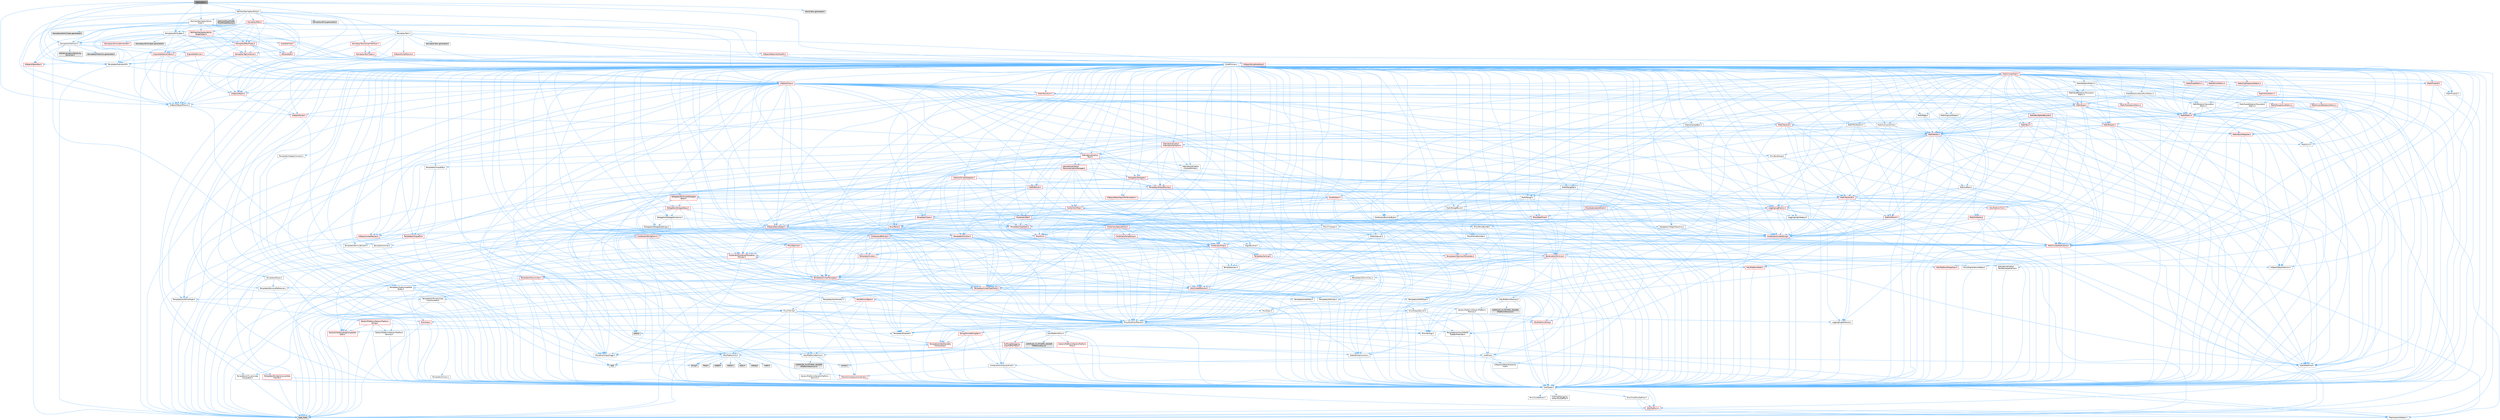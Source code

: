 digraph "AbilityTask.h"
{
 // INTERACTIVE_SVG=YES
 // LATEX_PDF_SIZE
  bgcolor="transparent";
  edge [fontname=Helvetica,fontsize=10,labelfontname=Helvetica,labelfontsize=10];
  node [fontname=Helvetica,fontsize=10,shape=box,height=0.2,width=0.4];
  Node1 [id="Node000001",label="AbilityTask.h",height=0.2,width=0.4,color="gray40", fillcolor="grey60", style="filled", fontcolor="black",tooltip=" "];
  Node1 -> Node2 [id="edge1_Node000001_Node000002",color="steelblue1",style="solid",tooltip=" "];
  Node2 [id="Node000002",label="CoreMinimal.h",height=0.2,width=0.4,color="grey40", fillcolor="white", style="filled",URL="$d7/d67/CoreMinimal_8h.html",tooltip=" "];
  Node2 -> Node3 [id="edge2_Node000002_Node000003",color="steelblue1",style="solid",tooltip=" "];
  Node3 [id="Node000003",label="CoreTypes.h",height=0.2,width=0.4,color="grey40", fillcolor="white", style="filled",URL="$dc/dec/CoreTypes_8h.html",tooltip=" "];
  Node3 -> Node4 [id="edge3_Node000003_Node000004",color="steelblue1",style="solid",tooltip=" "];
  Node4 [id="Node000004",label="HAL/Platform.h",height=0.2,width=0.4,color="red", fillcolor="#FFF0F0", style="filled",URL="$d9/dd0/Platform_8h.html",tooltip=" "];
  Node4 -> Node7 [id="edge4_Node000004_Node000007",color="steelblue1",style="solid",tooltip=" "];
  Node7 [id="Node000007",label="type_traits",height=0.2,width=0.4,color="grey60", fillcolor="#E0E0E0", style="filled",tooltip=" "];
  Node4 -> Node8 [id="edge5_Node000004_Node000008",color="steelblue1",style="solid",tooltip=" "];
  Node8 [id="Node000008",label="PreprocessorHelpers.h",height=0.2,width=0.4,color="grey40", fillcolor="white", style="filled",URL="$db/ddb/PreprocessorHelpers_8h.html",tooltip=" "];
  Node3 -> Node14 [id="edge6_Node000003_Node000014",color="steelblue1",style="solid",tooltip=" "];
  Node14 [id="Node000014",label="ProfilingDebugging\l/UMemoryDefines.h",height=0.2,width=0.4,color="grey40", fillcolor="white", style="filled",URL="$d2/da2/UMemoryDefines_8h.html",tooltip=" "];
  Node3 -> Node15 [id="edge7_Node000003_Node000015",color="steelblue1",style="solid",tooltip=" "];
  Node15 [id="Node000015",label="Misc/CoreMiscDefines.h",height=0.2,width=0.4,color="grey40", fillcolor="white", style="filled",URL="$da/d38/CoreMiscDefines_8h.html",tooltip=" "];
  Node15 -> Node4 [id="edge8_Node000015_Node000004",color="steelblue1",style="solid",tooltip=" "];
  Node15 -> Node8 [id="edge9_Node000015_Node000008",color="steelblue1",style="solid",tooltip=" "];
  Node3 -> Node16 [id="edge10_Node000003_Node000016",color="steelblue1",style="solid",tooltip=" "];
  Node16 [id="Node000016",label="Misc/CoreDefines.h",height=0.2,width=0.4,color="grey40", fillcolor="white", style="filled",URL="$d3/dd2/CoreDefines_8h.html",tooltip=" "];
  Node2 -> Node17 [id="edge11_Node000002_Node000017",color="steelblue1",style="solid",tooltip=" "];
  Node17 [id="Node000017",label="CoreFwd.h",height=0.2,width=0.4,color="grey40", fillcolor="white", style="filled",URL="$d1/d1e/CoreFwd_8h.html",tooltip=" "];
  Node17 -> Node3 [id="edge12_Node000017_Node000003",color="steelblue1",style="solid",tooltip=" "];
  Node17 -> Node18 [id="edge13_Node000017_Node000018",color="steelblue1",style="solid",tooltip=" "];
  Node18 [id="Node000018",label="Containers/ContainersFwd.h",height=0.2,width=0.4,color="grey40", fillcolor="white", style="filled",URL="$d4/d0a/ContainersFwd_8h.html",tooltip=" "];
  Node18 -> Node4 [id="edge14_Node000018_Node000004",color="steelblue1",style="solid",tooltip=" "];
  Node18 -> Node3 [id="edge15_Node000018_Node000003",color="steelblue1",style="solid",tooltip=" "];
  Node18 -> Node19 [id="edge16_Node000018_Node000019",color="steelblue1",style="solid",tooltip=" "];
  Node19 [id="Node000019",label="Traits/IsContiguousContainer.h",height=0.2,width=0.4,color="red", fillcolor="#FFF0F0", style="filled",URL="$d5/d3c/IsContiguousContainer_8h.html",tooltip=" "];
  Node19 -> Node3 [id="edge17_Node000019_Node000003",color="steelblue1",style="solid",tooltip=" "];
  Node17 -> Node22 [id="edge18_Node000017_Node000022",color="steelblue1",style="solid",tooltip=" "];
  Node22 [id="Node000022",label="Math/MathFwd.h",height=0.2,width=0.4,color="grey40", fillcolor="white", style="filled",URL="$d2/d10/MathFwd_8h.html",tooltip=" "];
  Node22 -> Node4 [id="edge19_Node000022_Node000004",color="steelblue1",style="solid",tooltip=" "];
  Node17 -> Node23 [id="edge20_Node000017_Node000023",color="steelblue1",style="solid",tooltip=" "];
  Node23 [id="Node000023",label="UObject/UObjectHierarchy\lFwd.h",height=0.2,width=0.4,color="grey40", fillcolor="white", style="filled",URL="$d3/d13/UObjectHierarchyFwd_8h.html",tooltip=" "];
  Node2 -> Node23 [id="edge21_Node000002_Node000023",color="steelblue1",style="solid",tooltip=" "];
  Node2 -> Node18 [id="edge22_Node000002_Node000018",color="steelblue1",style="solid",tooltip=" "];
  Node2 -> Node24 [id="edge23_Node000002_Node000024",color="steelblue1",style="solid",tooltip=" "];
  Node24 [id="Node000024",label="Misc/VarArgs.h",height=0.2,width=0.4,color="grey40", fillcolor="white", style="filled",URL="$d5/d6f/VarArgs_8h.html",tooltip=" "];
  Node24 -> Node3 [id="edge24_Node000024_Node000003",color="steelblue1",style="solid",tooltip=" "];
  Node2 -> Node25 [id="edge25_Node000002_Node000025",color="steelblue1",style="solid",tooltip=" "];
  Node25 [id="Node000025",label="Logging/LogVerbosity.h",height=0.2,width=0.4,color="grey40", fillcolor="white", style="filled",URL="$d2/d8f/LogVerbosity_8h.html",tooltip=" "];
  Node25 -> Node3 [id="edge26_Node000025_Node000003",color="steelblue1",style="solid",tooltip=" "];
  Node2 -> Node26 [id="edge27_Node000002_Node000026",color="steelblue1",style="solid",tooltip=" "];
  Node26 [id="Node000026",label="Misc/OutputDevice.h",height=0.2,width=0.4,color="grey40", fillcolor="white", style="filled",URL="$d7/d32/OutputDevice_8h.html",tooltip=" "];
  Node26 -> Node17 [id="edge28_Node000026_Node000017",color="steelblue1",style="solid",tooltip=" "];
  Node26 -> Node3 [id="edge29_Node000026_Node000003",color="steelblue1",style="solid",tooltip=" "];
  Node26 -> Node25 [id="edge30_Node000026_Node000025",color="steelblue1",style="solid",tooltip=" "];
  Node26 -> Node24 [id="edge31_Node000026_Node000024",color="steelblue1",style="solid",tooltip=" "];
  Node26 -> Node27 [id="edge32_Node000026_Node000027",color="steelblue1",style="solid",tooltip=" "];
  Node27 [id="Node000027",label="Templates/IsArrayOrRefOf\lTypeByPredicate.h",height=0.2,width=0.4,color="grey40", fillcolor="white", style="filled",URL="$d6/da1/IsArrayOrRefOfTypeByPredicate_8h.html",tooltip=" "];
  Node27 -> Node3 [id="edge33_Node000027_Node000003",color="steelblue1",style="solid",tooltip=" "];
  Node26 -> Node28 [id="edge34_Node000026_Node000028",color="steelblue1",style="solid",tooltip=" "];
  Node28 [id="Node000028",label="Templates/IsValidVariadic\lFunctionArg.h",height=0.2,width=0.4,color="red", fillcolor="#FFF0F0", style="filled",URL="$d0/dc8/IsValidVariadicFunctionArg_8h.html",tooltip=" "];
  Node28 -> Node3 [id="edge35_Node000028_Node000003",color="steelblue1",style="solid",tooltip=" "];
  Node28 -> Node7 [id="edge36_Node000028_Node000007",color="steelblue1",style="solid",tooltip=" "];
  Node26 -> Node30 [id="edge37_Node000026_Node000030",color="steelblue1",style="solid",tooltip=" "];
  Node30 [id="Node000030",label="Traits/IsCharEncodingCompatible\lWith.h",height=0.2,width=0.4,color="red", fillcolor="#FFF0F0", style="filled",URL="$df/dd1/IsCharEncodingCompatibleWith_8h.html",tooltip=" "];
  Node30 -> Node7 [id="edge38_Node000030_Node000007",color="steelblue1",style="solid",tooltip=" "];
  Node2 -> Node32 [id="edge39_Node000002_Node000032",color="steelblue1",style="solid",tooltip=" "];
  Node32 [id="Node000032",label="HAL/PlatformCrt.h",height=0.2,width=0.4,color="grey40", fillcolor="white", style="filled",URL="$d8/d75/PlatformCrt_8h.html",tooltip=" "];
  Node32 -> Node33 [id="edge40_Node000032_Node000033",color="steelblue1",style="solid",tooltip=" "];
  Node33 [id="Node000033",label="new",height=0.2,width=0.4,color="grey60", fillcolor="#E0E0E0", style="filled",tooltip=" "];
  Node32 -> Node34 [id="edge41_Node000032_Node000034",color="steelblue1",style="solid",tooltip=" "];
  Node34 [id="Node000034",label="wchar.h",height=0.2,width=0.4,color="grey60", fillcolor="#E0E0E0", style="filled",tooltip=" "];
  Node32 -> Node35 [id="edge42_Node000032_Node000035",color="steelblue1",style="solid",tooltip=" "];
  Node35 [id="Node000035",label="stddef.h",height=0.2,width=0.4,color="grey60", fillcolor="#E0E0E0", style="filled",tooltip=" "];
  Node32 -> Node36 [id="edge43_Node000032_Node000036",color="steelblue1",style="solid",tooltip=" "];
  Node36 [id="Node000036",label="stdlib.h",height=0.2,width=0.4,color="grey60", fillcolor="#E0E0E0", style="filled",tooltip=" "];
  Node32 -> Node37 [id="edge44_Node000032_Node000037",color="steelblue1",style="solid",tooltip=" "];
  Node37 [id="Node000037",label="stdio.h",height=0.2,width=0.4,color="grey60", fillcolor="#E0E0E0", style="filled",tooltip=" "];
  Node32 -> Node38 [id="edge45_Node000032_Node000038",color="steelblue1",style="solid",tooltip=" "];
  Node38 [id="Node000038",label="stdarg.h",height=0.2,width=0.4,color="grey60", fillcolor="#E0E0E0", style="filled",tooltip=" "];
  Node32 -> Node39 [id="edge46_Node000032_Node000039",color="steelblue1",style="solid",tooltip=" "];
  Node39 [id="Node000039",label="math.h",height=0.2,width=0.4,color="grey60", fillcolor="#E0E0E0", style="filled",tooltip=" "];
  Node32 -> Node40 [id="edge47_Node000032_Node000040",color="steelblue1",style="solid",tooltip=" "];
  Node40 [id="Node000040",label="float.h",height=0.2,width=0.4,color="grey60", fillcolor="#E0E0E0", style="filled",tooltip=" "];
  Node32 -> Node41 [id="edge48_Node000032_Node000041",color="steelblue1",style="solid",tooltip=" "];
  Node41 [id="Node000041",label="string.h",height=0.2,width=0.4,color="grey60", fillcolor="#E0E0E0", style="filled",tooltip=" "];
  Node2 -> Node42 [id="edge49_Node000002_Node000042",color="steelblue1",style="solid",tooltip=" "];
  Node42 [id="Node000042",label="HAL/PlatformMisc.h",height=0.2,width=0.4,color="grey40", fillcolor="white", style="filled",URL="$d0/df5/PlatformMisc_8h.html",tooltip=" "];
  Node42 -> Node3 [id="edge50_Node000042_Node000003",color="steelblue1",style="solid",tooltip=" "];
  Node42 -> Node43 [id="edge51_Node000042_Node000043",color="steelblue1",style="solid",tooltip=" "];
  Node43 [id="Node000043",label="GenericPlatform/GenericPlatform\lMisc.h",height=0.2,width=0.4,color="red", fillcolor="#FFF0F0", style="filled",URL="$db/d9a/GenericPlatformMisc_8h.html",tooltip=" "];
  Node43 -> Node17 [id="edge52_Node000043_Node000017",color="steelblue1",style="solid",tooltip=" "];
  Node43 -> Node3 [id="edge53_Node000043_Node000003",color="steelblue1",style="solid",tooltip=" "];
  Node43 -> Node32 [id="edge54_Node000043_Node000032",color="steelblue1",style="solid",tooltip=" "];
  Node43 -> Node47 [id="edge55_Node000043_Node000047",color="steelblue1",style="solid",tooltip=" "];
  Node47 [id="Node000047",label="Math/NumericLimits.h",height=0.2,width=0.4,color="grey40", fillcolor="white", style="filled",URL="$df/d1b/NumericLimits_8h.html",tooltip=" "];
  Node47 -> Node3 [id="edge56_Node000047_Node000003",color="steelblue1",style="solid",tooltip=" "];
  Node43 -> Node49 [id="edge57_Node000043_Node000049",color="steelblue1",style="solid",tooltip=" "];
  Node49 [id="Node000049",label="Misc/EnumClassFlags.h",height=0.2,width=0.4,color="grey40", fillcolor="white", style="filled",URL="$d8/de7/EnumClassFlags_8h.html",tooltip=" "];
  Node42 -> Node52 [id="edge58_Node000042_Node000052",color="steelblue1",style="solid",tooltip=" "];
  Node52 [id="Node000052",label="COMPILED_PLATFORM_HEADER\l(PlatformMisc.h)",height=0.2,width=0.4,color="grey60", fillcolor="#E0E0E0", style="filled",tooltip=" "];
  Node42 -> Node53 [id="edge59_Node000042_Node000053",color="steelblue1",style="solid",tooltip=" "];
  Node53 [id="Node000053",label="ProfilingDebugging\l/CpuProfilerTrace.h",height=0.2,width=0.4,color="red", fillcolor="#FFF0F0", style="filled",URL="$da/dcb/CpuProfilerTrace_8h.html",tooltip=" "];
  Node53 -> Node3 [id="edge60_Node000053_Node000003",color="steelblue1",style="solid",tooltip=" "];
  Node53 -> Node18 [id="edge61_Node000053_Node000018",color="steelblue1",style="solid",tooltip=" "];
  Node53 -> Node54 [id="edge62_Node000053_Node000054",color="steelblue1",style="solid",tooltip=" "];
  Node54 [id="Node000054",label="HAL/PlatformAtomics.h",height=0.2,width=0.4,color="grey40", fillcolor="white", style="filled",URL="$d3/d36/PlatformAtomics_8h.html",tooltip=" "];
  Node54 -> Node3 [id="edge63_Node000054_Node000003",color="steelblue1",style="solid",tooltip=" "];
  Node54 -> Node55 [id="edge64_Node000054_Node000055",color="steelblue1",style="solid",tooltip=" "];
  Node55 [id="Node000055",label="GenericPlatform/GenericPlatform\lAtomics.h",height=0.2,width=0.4,color="grey40", fillcolor="white", style="filled",URL="$da/d72/GenericPlatformAtomics_8h.html",tooltip=" "];
  Node55 -> Node3 [id="edge65_Node000055_Node000003",color="steelblue1",style="solid",tooltip=" "];
  Node54 -> Node56 [id="edge66_Node000054_Node000056",color="steelblue1",style="solid",tooltip=" "];
  Node56 [id="Node000056",label="COMPILED_PLATFORM_HEADER\l(PlatformAtomics.h)",height=0.2,width=0.4,color="grey60", fillcolor="#E0E0E0", style="filled",tooltip=" "];
  Node53 -> Node8 [id="edge67_Node000053_Node000008",color="steelblue1",style="solid",tooltip=" "];
  Node2 -> Node61 [id="edge68_Node000002_Node000061",color="steelblue1",style="solid",tooltip=" "];
  Node61 [id="Node000061",label="Misc/AssertionMacros.h",height=0.2,width=0.4,color="grey40", fillcolor="white", style="filled",URL="$d0/dfa/AssertionMacros_8h.html",tooltip=" "];
  Node61 -> Node3 [id="edge69_Node000061_Node000003",color="steelblue1",style="solid",tooltip=" "];
  Node61 -> Node4 [id="edge70_Node000061_Node000004",color="steelblue1",style="solid",tooltip=" "];
  Node61 -> Node42 [id="edge71_Node000061_Node000042",color="steelblue1",style="solid",tooltip=" "];
  Node61 -> Node8 [id="edge72_Node000061_Node000008",color="steelblue1",style="solid",tooltip=" "];
  Node61 -> Node62 [id="edge73_Node000061_Node000062",color="steelblue1",style="solid",tooltip=" "];
  Node62 [id="Node000062",label="Templates/EnableIf.h",height=0.2,width=0.4,color="grey40", fillcolor="white", style="filled",URL="$d7/d60/EnableIf_8h.html",tooltip=" "];
  Node62 -> Node3 [id="edge74_Node000062_Node000003",color="steelblue1",style="solid",tooltip=" "];
  Node61 -> Node27 [id="edge75_Node000061_Node000027",color="steelblue1",style="solid",tooltip=" "];
  Node61 -> Node28 [id="edge76_Node000061_Node000028",color="steelblue1",style="solid",tooltip=" "];
  Node61 -> Node30 [id="edge77_Node000061_Node000030",color="steelblue1",style="solid",tooltip=" "];
  Node61 -> Node24 [id="edge78_Node000061_Node000024",color="steelblue1",style="solid",tooltip=" "];
  Node61 -> Node63 [id="edge79_Node000061_Node000063",color="steelblue1",style="solid",tooltip=" "];
  Node63 [id="Node000063",label="String/FormatStringSan.h",height=0.2,width=0.4,color="red", fillcolor="#FFF0F0", style="filled",URL="$d3/d8b/FormatStringSan_8h.html",tooltip=" "];
  Node63 -> Node7 [id="edge80_Node000063_Node000007",color="steelblue1",style="solid",tooltip=" "];
  Node63 -> Node3 [id="edge81_Node000063_Node000003",color="steelblue1",style="solid",tooltip=" "];
  Node63 -> Node28 [id="edge82_Node000063_Node000028",color="steelblue1",style="solid",tooltip=" "];
  Node63 -> Node18 [id="edge83_Node000063_Node000018",color="steelblue1",style="solid",tooltip=" "];
  Node61 -> Node69 [id="edge84_Node000061_Node000069",color="steelblue1",style="solid",tooltip=" "];
  Node69 [id="Node000069",label="atomic",height=0.2,width=0.4,color="grey60", fillcolor="#E0E0E0", style="filled",tooltip=" "];
  Node2 -> Node70 [id="edge85_Node000002_Node000070",color="steelblue1",style="solid",tooltip=" "];
  Node70 [id="Node000070",label="Templates/IsPointer.h",height=0.2,width=0.4,color="grey40", fillcolor="white", style="filled",URL="$d7/d05/IsPointer_8h.html",tooltip=" "];
  Node70 -> Node3 [id="edge86_Node000070_Node000003",color="steelblue1",style="solid",tooltip=" "];
  Node2 -> Node71 [id="edge87_Node000002_Node000071",color="steelblue1",style="solid",tooltip=" "];
  Node71 [id="Node000071",label="HAL/PlatformMemory.h",height=0.2,width=0.4,color="grey40", fillcolor="white", style="filled",URL="$de/d68/PlatformMemory_8h.html",tooltip=" "];
  Node71 -> Node3 [id="edge88_Node000071_Node000003",color="steelblue1",style="solid",tooltip=" "];
  Node71 -> Node72 [id="edge89_Node000071_Node000072",color="steelblue1",style="solid",tooltip=" "];
  Node72 [id="Node000072",label="GenericPlatform/GenericPlatform\lMemory.h",height=0.2,width=0.4,color="grey40", fillcolor="white", style="filled",URL="$dd/d22/GenericPlatformMemory_8h.html",tooltip=" "];
  Node72 -> Node17 [id="edge90_Node000072_Node000017",color="steelblue1",style="solid",tooltip=" "];
  Node72 -> Node3 [id="edge91_Node000072_Node000003",color="steelblue1",style="solid",tooltip=" "];
  Node72 -> Node73 [id="edge92_Node000072_Node000073",color="steelblue1",style="solid",tooltip=" "];
  Node73 [id="Node000073",label="HAL/PlatformString.h",height=0.2,width=0.4,color="red", fillcolor="#FFF0F0", style="filled",URL="$db/db5/PlatformString_8h.html",tooltip=" "];
  Node73 -> Node3 [id="edge93_Node000073_Node000003",color="steelblue1",style="solid",tooltip=" "];
  Node72 -> Node41 [id="edge94_Node000072_Node000041",color="steelblue1",style="solid",tooltip=" "];
  Node72 -> Node34 [id="edge95_Node000072_Node000034",color="steelblue1",style="solid",tooltip=" "];
  Node71 -> Node75 [id="edge96_Node000071_Node000075",color="steelblue1",style="solid",tooltip=" "];
  Node75 [id="Node000075",label="COMPILED_PLATFORM_HEADER\l(PlatformMemory.h)",height=0.2,width=0.4,color="grey60", fillcolor="#E0E0E0", style="filled",tooltip=" "];
  Node2 -> Node54 [id="edge97_Node000002_Node000054",color="steelblue1",style="solid",tooltip=" "];
  Node2 -> Node76 [id="edge98_Node000002_Node000076",color="steelblue1",style="solid",tooltip=" "];
  Node76 [id="Node000076",label="Misc/Exec.h",height=0.2,width=0.4,color="grey40", fillcolor="white", style="filled",URL="$de/ddb/Exec_8h.html",tooltip=" "];
  Node76 -> Node3 [id="edge99_Node000076_Node000003",color="steelblue1",style="solid",tooltip=" "];
  Node76 -> Node61 [id="edge100_Node000076_Node000061",color="steelblue1",style="solid",tooltip=" "];
  Node2 -> Node77 [id="edge101_Node000002_Node000077",color="steelblue1",style="solid",tooltip=" "];
  Node77 [id="Node000077",label="HAL/MemoryBase.h",height=0.2,width=0.4,color="red", fillcolor="#FFF0F0", style="filled",URL="$d6/d9f/MemoryBase_8h.html",tooltip=" "];
  Node77 -> Node3 [id="edge102_Node000077_Node000003",color="steelblue1",style="solid",tooltip=" "];
  Node77 -> Node54 [id="edge103_Node000077_Node000054",color="steelblue1",style="solid",tooltip=" "];
  Node77 -> Node32 [id="edge104_Node000077_Node000032",color="steelblue1",style="solid",tooltip=" "];
  Node77 -> Node76 [id="edge105_Node000077_Node000076",color="steelblue1",style="solid",tooltip=" "];
  Node77 -> Node26 [id="edge106_Node000077_Node000026",color="steelblue1",style="solid",tooltip=" "];
  Node2 -> Node87 [id="edge107_Node000002_Node000087",color="steelblue1",style="solid",tooltip=" "];
  Node87 [id="Node000087",label="HAL/UnrealMemory.h",height=0.2,width=0.4,color="red", fillcolor="#FFF0F0", style="filled",URL="$d9/d96/UnrealMemory_8h.html",tooltip=" "];
  Node87 -> Node3 [id="edge108_Node000087_Node000003",color="steelblue1",style="solid",tooltip=" "];
  Node87 -> Node72 [id="edge109_Node000087_Node000072",color="steelblue1",style="solid",tooltip=" "];
  Node87 -> Node77 [id="edge110_Node000087_Node000077",color="steelblue1",style="solid",tooltip=" "];
  Node87 -> Node71 [id="edge111_Node000087_Node000071",color="steelblue1",style="solid",tooltip=" "];
  Node87 -> Node70 [id="edge112_Node000087_Node000070",color="steelblue1",style="solid",tooltip=" "];
  Node2 -> Node89 [id="edge113_Node000002_Node000089",color="steelblue1",style="solid",tooltip=" "];
  Node89 [id="Node000089",label="Templates/IsArithmetic.h",height=0.2,width=0.4,color="grey40", fillcolor="white", style="filled",URL="$d2/d5d/IsArithmetic_8h.html",tooltip=" "];
  Node89 -> Node3 [id="edge114_Node000089_Node000003",color="steelblue1",style="solid",tooltip=" "];
  Node2 -> Node83 [id="edge115_Node000002_Node000083",color="steelblue1",style="solid",tooltip=" "];
  Node83 [id="Node000083",label="Templates/AndOrNot.h",height=0.2,width=0.4,color="grey40", fillcolor="white", style="filled",URL="$db/d0a/AndOrNot_8h.html",tooltip=" "];
  Node83 -> Node3 [id="edge116_Node000083_Node000003",color="steelblue1",style="solid",tooltip=" "];
  Node2 -> Node90 [id="edge117_Node000002_Node000090",color="steelblue1",style="solid",tooltip=" "];
  Node90 [id="Node000090",label="Templates/IsPODType.h",height=0.2,width=0.4,color="grey40", fillcolor="white", style="filled",URL="$d7/db1/IsPODType_8h.html",tooltip=" "];
  Node90 -> Node3 [id="edge118_Node000090_Node000003",color="steelblue1",style="solid",tooltip=" "];
  Node2 -> Node91 [id="edge119_Node000002_Node000091",color="steelblue1",style="solid",tooltip=" "];
  Node91 [id="Node000091",label="Templates/IsUECoreType.h",height=0.2,width=0.4,color="grey40", fillcolor="white", style="filled",URL="$d1/db8/IsUECoreType_8h.html",tooltip=" "];
  Node91 -> Node3 [id="edge120_Node000091_Node000003",color="steelblue1",style="solid",tooltip=" "];
  Node91 -> Node7 [id="edge121_Node000091_Node000007",color="steelblue1",style="solid",tooltip=" "];
  Node2 -> Node84 [id="edge122_Node000002_Node000084",color="steelblue1",style="solid",tooltip=" "];
  Node84 [id="Node000084",label="Templates/IsTriviallyCopy\lConstructible.h",height=0.2,width=0.4,color="grey40", fillcolor="white", style="filled",URL="$d3/d78/IsTriviallyCopyConstructible_8h.html",tooltip=" "];
  Node84 -> Node3 [id="edge123_Node000084_Node000003",color="steelblue1",style="solid",tooltip=" "];
  Node84 -> Node7 [id="edge124_Node000084_Node000007",color="steelblue1",style="solid",tooltip=" "];
  Node2 -> Node92 [id="edge125_Node000002_Node000092",color="steelblue1",style="solid",tooltip=" "];
  Node92 [id="Node000092",label="Templates/UnrealTypeTraits.h",height=0.2,width=0.4,color="red", fillcolor="#FFF0F0", style="filled",URL="$d2/d2d/UnrealTypeTraits_8h.html",tooltip=" "];
  Node92 -> Node3 [id="edge126_Node000092_Node000003",color="steelblue1",style="solid",tooltip=" "];
  Node92 -> Node70 [id="edge127_Node000092_Node000070",color="steelblue1",style="solid",tooltip=" "];
  Node92 -> Node61 [id="edge128_Node000092_Node000061",color="steelblue1",style="solid",tooltip=" "];
  Node92 -> Node83 [id="edge129_Node000092_Node000083",color="steelblue1",style="solid",tooltip=" "];
  Node92 -> Node62 [id="edge130_Node000092_Node000062",color="steelblue1",style="solid",tooltip=" "];
  Node92 -> Node89 [id="edge131_Node000092_Node000089",color="steelblue1",style="solid",tooltip=" "];
  Node92 -> Node90 [id="edge132_Node000092_Node000090",color="steelblue1",style="solid",tooltip=" "];
  Node92 -> Node91 [id="edge133_Node000092_Node000091",color="steelblue1",style="solid",tooltip=" "];
  Node92 -> Node84 [id="edge134_Node000092_Node000084",color="steelblue1",style="solid",tooltip=" "];
  Node2 -> Node62 [id="edge135_Node000002_Node000062",color="steelblue1",style="solid",tooltip=" "];
  Node2 -> Node94 [id="edge136_Node000002_Node000094",color="steelblue1",style="solid",tooltip=" "];
  Node94 [id="Node000094",label="Templates/RemoveReference.h",height=0.2,width=0.4,color="grey40", fillcolor="white", style="filled",URL="$da/dbe/RemoveReference_8h.html",tooltip=" "];
  Node94 -> Node3 [id="edge137_Node000094_Node000003",color="steelblue1",style="solid",tooltip=" "];
  Node2 -> Node95 [id="edge138_Node000002_Node000095",color="steelblue1",style="solid",tooltip=" "];
  Node95 [id="Node000095",label="Templates/IntegralConstant.h",height=0.2,width=0.4,color="grey40", fillcolor="white", style="filled",URL="$db/d1b/IntegralConstant_8h.html",tooltip=" "];
  Node95 -> Node3 [id="edge139_Node000095_Node000003",color="steelblue1",style="solid",tooltip=" "];
  Node2 -> Node96 [id="edge140_Node000002_Node000096",color="steelblue1",style="solid",tooltip=" "];
  Node96 [id="Node000096",label="Templates/IsClass.h",height=0.2,width=0.4,color="grey40", fillcolor="white", style="filled",URL="$db/dcb/IsClass_8h.html",tooltip=" "];
  Node96 -> Node3 [id="edge141_Node000096_Node000003",color="steelblue1",style="solid",tooltip=" "];
  Node2 -> Node97 [id="edge142_Node000002_Node000097",color="steelblue1",style="solid",tooltip=" "];
  Node97 [id="Node000097",label="Templates/TypeCompatible\lBytes.h",height=0.2,width=0.4,color="grey40", fillcolor="white", style="filled",URL="$df/d0a/TypeCompatibleBytes_8h.html",tooltip=" "];
  Node97 -> Node3 [id="edge143_Node000097_Node000003",color="steelblue1",style="solid",tooltip=" "];
  Node97 -> Node41 [id="edge144_Node000097_Node000041",color="steelblue1",style="solid",tooltip=" "];
  Node97 -> Node33 [id="edge145_Node000097_Node000033",color="steelblue1",style="solid",tooltip=" "];
  Node97 -> Node7 [id="edge146_Node000097_Node000007",color="steelblue1",style="solid",tooltip=" "];
  Node2 -> Node19 [id="edge147_Node000002_Node000019",color="steelblue1",style="solid",tooltip=" "];
  Node2 -> Node98 [id="edge148_Node000002_Node000098",color="steelblue1",style="solid",tooltip=" "];
  Node98 [id="Node000098",label="Templates/UnrealTemplate.h",height=0.2,width=0.4,color="red", fillcolor="#FFF0F0", style="filled",URL="$d4/d24/UnrealTemplate_8h.html",tooltip=" "];
  Node98 -> Node3 [id="edge149_Node000098_Node000003",color="steelblue1",style="solid",tooltip=" "];
  Node98 -> Node70 [id="edge150_Node000098_Node000070",color="steelblue1",style="solid",tooltip=" "];
  Node98 -> Node87 [id="edge151_Node000098_Node000087",color="steelblue1",style="solid",tooltip=" "];
  Node98 -> Node92 [id="edge152_Node000098_Node000092",color="steelblue1",style="solid",tooltip=" "];
  Node98 -> Node94 [id="edge153_Node000098_Node000094",color="steelblue1",style="solid",tooltip=" "];
  Node98 -> Node97 [id="edge154_Node000098_Node000097",color="steelblue1",style="solid",tooltip=" "];
  Node98 -> Node19 [id="edge155_Node000098_Node000019",color="steelblue1",style="solid",tooltip=" "];
  Node98 -> Node7 [id="edge156_Node000098_Node000007",color="steelblue1",style="solid",tooltip=" "];
  Node2 -> Node47 [id="edge157_Node000002_Node000047",color="steelblue1",style="solid",tooltip=" "];
  Node2 -> Node102 [id="edge158_Node000002_Node000102",color="steelblue1",style="solid",tooltip=" "];
  Node102 [id="Node000102",label="HAL/PlatformMath.h",height=0.2,width=0.4,color="red", fillcolor="#FFF0F0", style="filled",URL="$dc/d53/PlatformMath_8h.html",tooltip=" "];
  Node102 -> Node3 [id="edge159_Node000102_Node000003",color="steelblue1",style="solid",tooltip=" "];
  Node2 -> Node85 [id="edge160_Node000002_Node000085",color="steelblue1",style="solid",tooltip=" "];
  Node85 [id="Node000085",label="Templates/IsTriviallyCopy\lAssignable.h",height=0.2,width=0.4,color="grey40", fillcolor="white", style="filled",URL="$d2/df2/IsTriviallyCopyAssignable_8h.html",tooltip=" "];
  Node85 -> Node3 [id="edge161_Node000085_Node000003",color="steelblue1",style="solid",tooltip=" "];
  Node85 -> Node7 [id="edge162_Node000085_Node000007",color="steelblue1",style="solid",tooltip=" "];
  Node2 -> Node110 [id="edge163_Node000002_Node000110",color="steelblue1",style="solid",tooltip=" "];
  Node110 [id="Node000110",label="Templates/MemoryOps.h",height=0.2,width=0.4,color="red", fillcolor="#FFF0F0", style="filled",URL="$db/dea/MemoryOps_8h.html",tooltip=" "];
  Node110 -> Node3 [id="edge164_Node000110_Node000003",color="steelblue1",style="solid",tooltip=" "];
  Node110 -> Node87 [id="edge165_Node000110_Node000087",color="steelblue1",style="solid",tooltip=" "];
  Node110 -> Node85 [id="edge166_Node000110_Node000085",color="steelblue1",style="solid",tooltip=" "];
  Node110 -> Node84 [id="edge167_Node000110_Node000084",color="steelblue1",style="solid",tooltip=" "];
  Node110 -> Node92 [id="edge168_Node000110_Node000092",color="steelblue1",style="solid",tooltip=" "];
  Node110 -> Node33 [id="edge169_Node000110_Node000033",color="steelblue1",style="solid",tooltip=" "];
  Node110 -> Node7 [id="edge170_Node000110_Node000007",color="steelblue1",style="solid",tooltip=" "];
  Node2 -> Node111 [id="edge171_Node000002_Node000111",color="steelblue1",style="solid",tooltip=" "];
  Node111 [id="Node000111",label="Containers/ContainerAllocation\lPolicies.h",height=0.2,width=0.4,color="red", fillcolor="#FFF0F0", style="filled",URL="$d7/dff/ContainerAllocationPolicies_8h.html",tooltip=" "];
  Node111 -> Node3 [id="edge172_Node000111_Node000003",color="steelblue1",style="solid",tooltip=" "];
  Node111 -> Node111 [id="edge173_Node000111_Node000111",color="steelblue1",style="solid",tooltip=" "];
  Node111 -> Node102 [id="edge174_Node000111_Node000102",color="steelblue1",style="solid",tooltip=" "];
  Node111 -> Node87 [id="edge175_Node000111_Node000087",color="steelblue1",style="solid",tooltip=" "];
  Node111 -> Node47 [id="edge176_Node000111_Node000047",color="steelblue1",style="solid",tooltip=" "];
  Node111 -> Node61 [id="edge177_Node000111_Node000061",color="steelblue1",style="solid",tooltip=" "];
  Node111 -> Node110 [id="edge178_Node000111_Node000110",color="steelblue1",style="solid",tooltip=" "];
  Node111 -> Node97 [id="edge179_Node000111_Node000097",color="steelblue1",style="solid",tooltip=" "];
  Node111 -> Node7 [id="edge180_Node000111_Node000007",color="steelblue1",style="solid",tooltip=" "];
  Node2 -> Node114 [id="edge181_Node000002_Node000114",color="steelblue1",style="solid",tooltip=" "];
  Node114 [id="Node000114",label="Templates/IsEnumClass.h",height=0.2,width=0.4,color="grey40", fillcolor="white", style="filled",URL="$d7/d15/IsEnumClass_8h.html",tooltip=" "];
  Node114 -> Node3 [id="edge182_Node000114_Node000003",color="steelblue1",style="solid",tooltip=" "];
  Node114 -> Node83 [id="edge183_Node000114_Node000083",color="steelblue1",style="solid",tooltip=" "];
  Node2 -> Node115 [id="edge184_Node000002_Node000115",color="steelblue1",style="solid",tooltip=" "];
  Node115 [id="Node000115",label="HAL/PlatformProperties.h",height=0.2,width=0.4,color="red", fillcolor="#FFF0F0", style="filled",URL="$d9/db0/PlatformProperties_8h.html",tooltip=" "];
  Node115 -> Node3 [id="edge185_Node000115_Node000003",color="steelblue1",style="solid",tooltip=" "];
  Node2 -> Node118 [id="edge186_Node000002_Node000118",color="steelblue1",style="solid",tooltip=" "];
  Node118 [id="Node000118",label="Misc/EngineVersionBase.h",height=0.2,width=0.4,color="grey40", fillcolor="white", style="filled",URL="$d5/d2b/EngineVersionBase_8h.html",tooltip=" "];
  Node118 -> Node3 [id="edge187_Node000118_Node000003",color="steelblue1",style="solid",tooltip=" "];
  Node2 -> Node119 [id="edge188_Node000002_Node000119",color="steelblue1",style="solid",tooltip=" "];
  Node119 [id="Node000119",label="Internationalization\l/TextNamespaceFwd.h",height=0.2,width=0.4,color="grey40", fillcolor="white", style="filled",URL="$d8/d97/TextNamespaceFwd_8h.html",tooltip=" "];
  Node119 -> Node3 [id="edge189_Node000119_Node000003",color="steelblue1",style="solid",tooltip=" "];
  Node2 -> Node120 [id="edge190_Node000002_Node000120",color="steelblue1",style="solid",tooltip=" "];
  Node120 [id="Node000120",label="Serialization/Archive.h",height=0.2,width=0.4,color="red", fillcolor="#FFF0F0", style="filled",URL="$d7/d3b/Archive_8h.html",tooltip=" "];
  Node120 -> Node17 [id="edge191_Node000120_Node000017",color="steelblue1",style="solid",tooltip=" "];
  Node120 -> Node3 [id="edge192_Node000120_Node000003",color="steelblue1",style="solid",tooltip=" "];
  Node120 -> Node115 [id="edge193_Node000120_Node000115",color="steelblue1",style="solid",tooltip=" "];
  Node120 -> Node119 [id="edge194_Node000120_Node000119",color="steelblue1",style="solid",tooltip=" "];
  Node120 -> Node22 [id="edge195_Node000120_Node000022",color="steelblue1",style="solid",tooltip=" "];
  Node120 -> Node61 [id="edge196_Node000120_Node000061",color="steelblue1",style="solid",tooltip=" "];
  Node120 -> Node118 [id="edge197_Node000120_Node000118",color="steelblue1",style="solid",tooltip=" "];
  Node120 -> Node24 [id="edge198_Node000120_Node000024",color="steelblue1",style="solid",tooltip=" "];
  Node120 -> Node62 [id="edge199_Node000120_Node000062",color="steelblue1",style="solid",tooltip=" "];
  Node120 -> Node27 [id="edge200_Node000120_Node000027",color="steelblue1",style="solid",tooltip=" "];
  Node120 -> Node114 [id="edge201_Node000120_Node000114",color="steelblue1",style="solid",tooltip=" "];
  Node120 -> Node28 [id="edge202_Node000120_Node000028",color="steelblue1",style="solid",tooltip=" "];
  Node120 -> Node98 [id="edge203_Node000120_Node000098",color="steelblue1",style="solid",tooltip=" "];
  Node120 -> Node30 [id="edge204_Node000120_Node000030",color="steelblue1",style="solid",tooltip=" "];
  Node120 -> Node123 [id="edge205_Node000120_Node000123",color="steelblue1",style="solid",tooltip=" "];
  Node123 [id="Node000123",label="UObject/ObjectVersion.h",height=0.2,width=0.4,color="grey40", fillcolor="white", style="filled",URL="$da/d63/ObjectVersion_8h.html",tooltip=" "];
  Node123 -> Node3 [id="edge206_Node000123_Node000003",color="steelblue1",style="solid",tooltip=" "];
  Node2 -> Node124 [id="edge207_Node000002_Node000124",color="steelblue1",style="solid",tooltip=" "];
  Node124 [id="Node000124",label="Templates/Less.h",height=0.2,width=0.4,color="grey40", fillcolor="white", style="filled",URL="$de/dc8/Less_8h.html",tooltip=" "];
  Node124 -> Node3 [id="edge208_Node000124_Node000003",color="steelblue1",style="solid",tooltip=" "];
  Node124 -> Node98 [id="edge209_Node000124_Node000098",color="steelblue1",style="solid",tooltip=" "];
  Node2 -> Node125 [id="edge210_Node000002_Node000125",color="steelblue1",style="solid",tooltip=" "];
  Node125 [id="Node000125",label="Templates/Sorting.h",height=0.2,width=0.4,color="red", fillcolor="#FFF0F0", style="filled",URL="$d3/d9e/Sorting_8h.html",tooltip=" "];
  Node125 -> Node3 [id="edge211_Node000125_Node000003",color="steelblue1",style="solid",tooltip=" "];
  Node125 -> Node102 [id="edge212_Node000125_Node000102",color="steelblue1",style="solid",tooltip=" "];
  Node125 -> Node124 [id="edge213_Node000125_Node000124",color="steelblue1",style="solid",tooltip=" "];
  Node2 -> Node136 [id="edge214_Node000002_Node000136",color="steelblue1",style="solid",tooltip=" "];
  Node136 [id="Node000136",label="Misc/Char.h",height=0.2,width=0.4,color="red", fillcolor="#FFF0F0", style="filled",URL="$d0/d58/Char_8h.html",tooltip=" "];
  Node136 -> Node3 [id="edge215_Node000136_Node000003",color="steelblue1",style="solid",tooltip=" "];
  Node136 -> Node7 [id="edge216_Node000136_Node000007",color="steelblue1",style="solid",tooltip=" "];
  Node2 -> Node139 [id="edge217_Node000002_Node000139",color="steelblue1",style="solid",tooltip=" "];
  Node139 [id="Node000139",label="GenericPlatform/GenericPlatform\lStricmp.h",height=0.2,width=0.4,color="grey40", fillcolor="white", style="filled",URL="$d2/d86/GenericPlatformStricmp_8h.html",tooltip=" "];
  Node139 -> Node3 [id="edge218_Node000139_Node000003",color="steelblue1",style="solid",tooltip=" "];
  Node2 -> Node140 [id="edge219_Node000002_Node000140",color="steelblue1",style="solid",tooltip=" "];
  Node140 [id="Node000140",label="GenericPlatform/GenericPlatform\lString.h",height=0.2,width=0.4,color="red", fillcolor="#FFF0F0", style="filled",URL="$dd/d20/GenericPlatformString_8h.html",tooltip=" "];
  Node140 -> Node3 [id="edge220_Node000140_Node000003",color="steelblue1",style="solid",tooltip=" "];
  Node140 -> Node139 [id="edge221_Node000140_Node000139",color="steelblue1",style="solid",tooltip=" "];
  Node140 -> Node62 [id="edge222_Node000140_Node000062",color="steelblue1",style="solid",tooltip=" "];
  Node140 -> Node30 [id="edge223_Node000140_Node000030",color="steelblue1",style="solid",tooltip=" "];
  Node140 -> Node7 [id="edge224_Node000140_Node000007",color="steelblue1",style="solid",tooltip=" "];
  Node2 -> Node73 [id="edge225_Node000002_Node000073",color="steelblue1",style="solid",tooltip=" "];
  Node2 -> Node143 [id="edge226_Node000002_Node000143",color="steelblue1",style="solid",tooltip=" "];
  Node143 [id="Node000143",label="Misc/CString.h",height=0.2,width=0.4,color="grey40", fillcolor="white", style="filled",URL="$d2/d49/CString_8h.html",tooltip=" "];
  Node143 -> Node3 [id="edge227_Node000143_Node000003",color="steelblue1",style="solid",tooltip=" "];
  Node143 -> Node32 [id="edge228_Node000143_Node000032",color="steelblue1",style="solid",tooltip=" "];
  Node143 -> Node73 [id="edge229_Node000143_Node000073",color="steelblue1",style="solid",tooltip=" "];
  Node143 -> Node61 [id="edge230_Node000143_Node000061",color="steelblue1",style="solid",tooltip=" "];
  Node143 -> Node136 [id="edge231_Node000143_Node000136",color="steelblue1",style="solid",tooltip=" "];
  Node143 -> Node24 [id="edge232_Node000143_Node000024",color="steelblue1",style="solid",tooltip=" "];
  Node143 -> Node27 [id="edge233_Node000143_Node000027",color="steelblue1",style="solid",tooltip=" "];
  Node143 -> Node28 [id="edge234_Node000143_Node000028",color="steelblue1",style="solid",tooltip=" "];
  Node143 -> Node30 [id="edge235_Node000143_Node000030",color="steelblue1",style="solid",tooltip=" "];
  Node2 -> Node144 [id="edge236_Node000002_Node000144",color="steelblue1",style="solid",tooltip=" "];
  Node144 [id="Node000144",label="Misc/Crc.h",height=0.2,width=0.4,color="red", fillcolor="#FFF0F0", style="filled",URL="$d4/dd2/Crc_8h.html",tooltip=" "];
  Node144 -> Node3 [id="edge237_Node000144_Node000003",color="steelblue1",style="solid",tooltip=" "];
  Node144 -> Node73 [id="edge238_Node000144_Node000073",color="steelblue1",style="solid",tooltip=" "];
  Node144 -> Node61 [id="edge239_Node000144_Node000061",color="steelblue1",style="solid",tooltip=" "];
  Node144 -> Node143 [id="edge240_Node000144_Node000143",color="steelblue1",style="solid",tooltip=" "];
  Node144 -> Node136 [id="edge241_Node000144_Node000136",color="steelblue1",style="solid",tooltip=" "];
  Node144 -> Node92 [id="edge242_Node000144_Node000092",color="steelblue1",style="solid",tooltip=" "];
  Node2 -> Node135 [id="edge243_Node000002_Node000135",color="steelblue1",style="solid",tooltip=" "];
  Node135 [id="Node000135",label="Math/UnrealMathUtility.h",height=0.2,width=0.4,color="red", fillcolor="#FFF0F0", style="filled",URL="$db/db8/UnrealMathUtility_8h.html",tooltip=" "];
  Node135 -> Node3 [id="edge244_Node000135_Node000003",color="steelblue1",style="solid",tooltip=" "];
  Node135 -> Node61 [id="edge245_Node000135_Node000061",color="steelblue1",style="solid",tooltip=" "];
  Node135 -> Node102 [id="edge246_Node000135_Node000102",color="steelblue1",style="solid",tooltip=" "];
  Node135 -> Node22 [id="edge247_Node000135_Node000022",color="steelblue1",style="solid",tooltip=" "];
  Node2 -> Node145 [id="edge248_Node000002_Node000145",color="steelblue1",style="solid",tooltip=" "];
  Node145 [id="Node000145",label="Containers/UnrealString.h",height=0.2,width=0.4,color="red", fillcolor="#FFF0F0", style="filled",URL="$d5/dba/UnrealString_8h.html",tooltip=" "];
  Node2 -> Node149 [id="edge249_Node000002_Node000149",color="steelblue1",style="solid",tooltip=" "];
  Node149 [id="Node000149",label="Containers/Array.h",height=0.2,width=0.4,color="red", fillcolor="#FFF0F0", style="filled",URL="$df/dd0/Array_8h.html",tooltip=" "];
  Node149 -> Node3 [id="edge250_Node000149_Node000003",color="steelblue1",style="solid",tooltip=" "];
  Node149 -> Node61 [id="edge251_Node000149_Node000061",color="steelblue1",style="solid",tooltip=" "];
  Node149 -> Node87 [id="edge252_Node000149_Node000087",color="steelblue1",style="solid",tooltip=" "];
  Node149 -> Node92 [id="edge253_Node000149_Node000092",color="steelblue1",style="solid",tooltip=" "];
  Node149 -> Node98 [id="edge254_Node000149_Node000098",color="steelblue1",style="solid",tooltip=" "];
  Node149 -> Node111 [id="edge255_Node000149_Node000111",color="steelblue1",style="solid",tooltip=" "];
  Node149 -> Node120 [id="edge256_Node000149_Node000120",color="steelblue1",style="solid",tooltip=" "];
  Node149 -> Node128 [id="edge257_Node000149_Node000128",color="steelblue1",style="solid",tooltip=" "];
  Node128 [id="Node000128",label="Templates/Invoke.h",height=0.2,width=0.4,color="red", fillcolor="#FFF0F0", style="filled",URL="$d7/deb/Invoke_8h.html",tooltip=" "];
  Node128 -> Node3 [id="edge258_Node000128_Node000003",color="steelblue1",style="solid",tooltip=" "];
  Node128 -> Node98 [id="edge259_Node000128_Node000098",color="steelblue1",style="solid",tooltip=" "];
  Node128 -> Node7 [id="edge260_Node000128_Node000007",color="steelblue1",style="solid",tooltip=" "];
  Node149 -> Node124 [id="edge261_Node000149_Node000124",color="steelblue1",style="solid",tooltip=" "];
  Node149 -> Node125 [id="edge262_Node000149_Node000125",color="steelblue1",style="solid",tooltip=" "];
  Node149 -> Node172 [id="edge263_Node000149_Node000172",color="steelblue1",style="solid",tooltip=" "];
  Node172 [id="Node000172",label="Templates/AlignmentTemplates.h",height=0.2,width=0.4,color="red", fillcolor="#FFF0F0", style="filled",URL="$dd/d32/AlignmentTemplates_8h.html",tooltip=" "];
  Node172 -> Node3 [id="edge264_Node000172_Node000003",color="steelblue1",style="solid",tooltip=" "];
  Node172 -> Node70 [id="edge265_Node000172_Node000070",color="steelblue1",style="solid",tooltip=" "];
  Node149 -> Node7 [id="edge266_Node000149_Node000007",color="steelblue1",style="solid",tooltip=" "];
  Node2 -> Node173 [id="edge267_Node000002_Node000173",color="steelblue1",style="solid",tooltip=" "];
  Node173 [id="Node000173",label="Misc/FrameNumber.h",height=0.2,width=0.4,color="grey40", fillcolor="white", style="filled",URL="$dd/dbd/FrameNumber_8h.html",tooltip=" "];
  Node173 -> Node3 [id="edge268_Node000173_Node000003",color="steelblue1",style="solid",tooltip=" "];
  Node173 -> Node47 [id="edge269_Node000173_Node000047",color="steelblue1",style="solid",tooltip=" "];
  Node173 -> Node135 [id="edge270_Node000173_Node000135",color="steelblue1",style="solid",tooltip=" "];
  Node173 -> Node62 [id="edge271_Node000173_Node000062",color="steelblue1",style="solid",tooltip=" "];
  Node173 -> Node92 [id="edge272_Node000173_Node000092",color="steelblue1",style="solid",tooltip=" "];
  Node2 -> Node174 [id="edge273_Node000002_Node000174",color="steelblue1",style="solid",tooltip=" "];
  Node174 [id="Node000174",label="Misc/Timespan.h",height=0.2,width=0.4,color="grey40", fillcolor="white", style="filled",URL="$da/dd9/Timespan_8h.html",tooltip=" "];
  Node174 -> Node3 [id="edge274_Node000174_Node000003",color="steelblue1",style="solid",tooltip=" "];
  Node174 -> Node175 [id="edge275_Node000174_Node000175",color="steelblue1",style="solid",tooltip=" "];
  Node175 [id="Node000175",label="Math/Interval.h",height=0.2,width=0.4,color="grey40", fillcolor="white", style="filled",URL="$d1/d55/Interval_8h.html",tooltip=" "];
  Node175 -> Node3 [id="edge276_Node000175_Node000003",color="steelblue1",style="solid",tooltip=" "];
  Node175 -> Node89 [id="edge277_Node000175_Node000089",color="steelblue1",style="solid",tooltip=" "];
  Node175 -> Node92 [id="edge278_Node000175_Node000092",color="steelblue1",style="solid",tooltip=" "];
  Node175 -> Node47 [id="edge279_Node000175_Node000047",color="steelblue1",style="solid",tooltip=" "];
  Node175 -> Node135 [id="edge280_Node000175_Node000135",color="steelblue1",style="solid",tooltip=" "];
  Node174 -> Node135 [id="edge281_Node000174_Node000135",color="steelblue1",style="solid",tooltip=" "];
  Node174 -> Node61 [id="edge282_Node000174_Node000061",color="steelblue1",style="solid",tooltip=" "];
  Node2 -> Node176 [id="edge283_Node000002_Node000176",color="steelblue1",style="solid",tooltip=" "];
  Node176 [id="Node000176",label="Containers/StringConv.h",height=0.2,width=0.4,color="red", fillcolor="#FFF0F0", style="filled",URL="$d3/ddf/StringConv_8h.html",tooltip=" "];
  Node176 -> Node3 [id="edge284_Node000176_Node000003",color="steelblue1",style="solid",tooltip=" "];
  Node176 -> Node61 [id="edge285_Node000176_Node000061",color="steelblue1",style="solid",tooltip=" "];
  Node176 -> Node111 [id="edge286_Node000176_Node000111",color="steelblue1",style="solid",tooltip=" "];
  Node176 -> Node149 [id="edge287_Node000176_Node000149",color="steelblue1",style="solid",tooltip=" "];
  Node176 -> Node143 [id="edge288_Node000176_Node000143",color="steelblue1",style="solid",tooltip=" "];
  Node176 -> Node177 [id="edge289_Node000176_Node000177",color="steelblue1",style="solid",tooltip=" "];
  Node177 [id="Node000177",label="Templates/IsArray.h",height=0.2,width=0.4,color="grey40", fillcolor="white", style="filled",URL="$d8/d8d/IsArray_8h.html",tooltip=" "];
  Node177 -> Node3 [id="edge290_Node000177_Node000003",color="steelblue1",style="solid",tooltip=" "];
  Node176 -> Node98 [id="edge291_Node000176_Node000098",color="steelblue1",style="solid",tooltip=" "];
  Node176 -> Node92 [id="edge292_Node000176_Node000092",color="steelblue1",style="solid",tooltip=" "];
  Node176 -> Node30 [id="edge293_Node000176_Node000030",color="steelblue1",style="solid",tooltip=" "];
  Node176 -> Node19 [id="edge294_Node000176_Node000019",color="steelblue1",style="solid",tooltip=" "];
  Node176 -> Node7 [id="edge295_Node000176_Node000007",color="steelblue1",style="solid",tooltip=" "];
  Node2 -> Node178 [id="edge296_Node000002_Node000178",color="steelblue1",style="solid",tooltip=" "];
  Node178 [id="Node000178",label="UObject/UnrealNames.h",height=0.2,width=0.4,color="red", fillcolor="#FFF0F0", style="filled",URL="$d8/db1/UnrealNames_8h.html",tooltip=" "];
  Node178 -> Node3 [id="edge297_Node000178_Node000003",color="steelblue1",style="solid",tooltip=" "];
  Node2 -> Node180 [id="edge298_Node000002_Node000180",color="steelblue1",style="solid",tooltip=" "];
  Node180 [id="Node000180",label="UObject/NameTypes.h",height=0.2,width=0.4,color="red", fillcolor="#FFF0F0", style="filled",URL="$d6/d35/NameTypes_8h.html",tooltip=" "];
  Node180 -> Node3 [id="edge299_Node000180_Node000003",color="steelblue1",style="solid",tooltip=" "];
  Node180 -> Node61 [id="edge300_Node000180_Node000061",color="steelblue1",style="solid",tooltip=" "];
  Node180 -> Node87 [id="edge301_Node000180_Node000087",color="steelblue1",style="solid",tooltip=" "];
  Node180 -> Node92 [id="edge302_Node000180_Node000092",color="steelblue1",style="solid",tooltip=" "];
  Node180 -> Node98 [id="edge303_Node000180_Node000098",color="steelblue1",style="solid",tooltip=" "];
  Node180 -> Node145 [id="edge304_Node000180_Node000145",color="steelblue1",style="solid",tooltip=" "];
  Node180 -> Node176 [id="edge305_Node000180_Node000176",color="steelblue1",style="solid",tooltip=" "];
  Node180 -> Node178 [id="edge306_Node000180_Node000178",color="steelblue1",style="solid",tooltip=" "];
  Node2 -> Node188 [id="edge307_Node000002_Node000188",color="steelblue1",style="solid",tooltip=" "];
  Node188 [id="Node000188",label="Misc/Parse.h",height=0.2,width=0.4,color="red", fillcolor="#FFF0F0", style="filled",URL="$dc/d71/Parse_8h.html",tooltip=" "];
  Node188 -> Node145 [id="edge308_Node000188_Node000145",color="steelblue1",style="solid",tooltip=" "];
  Node188 -> Node3 [id="edge309_Node000188_Node000003",color="steelblue1",style="solid",tooltip=" "];
  Node188 -> Node32 [id="edge310_Node000188_Node000032",color="steelblue1",style="solid",tooltip=" "];
  Node188 -> Node49 [id="edge311_Node000188_Node000049",color="steelblue1",style="solid",tooltip=" "];
  Node188 -> Node189 [id="edge312_Node000188_Node000189",color="steelblue1",style="solid",tooltip=" "];
  Node189 [id="Node000189",label="Templates/Function.h",height=0.2,width=0.4,color="red", fillcolor="#FFF0F0", style="filled",URL="$df/df5/Function_8h.html",tooltip=" "];
  Node189 -> Node3 [id="edge313_Node000189_Node000003",color="steelblue1",style="solid",tooltip=" "];
  Node189 -> Node61 [id="edge314_Node000189_Node000061",color="steelblue1",style="solid",tooltip=" "];
  Node189 -> Node87 [id="edge315_Node000189_Node000087",color="steelblue1",style="solid",tooltip=" "];
  Node189 -> Node92 [id="edge316_Node000189_Node000092",color="steelblue1",style="solid",tooltip=" "];
  Node189 -> Node128 [id="edge317_Node000189_Node000128",color="steelblue1",style="solid",tooltip=" "];
  Node189 -> Node98 [id="edge318_Node000189_Node000098",color="steelblue1",style="solid",tooltip=" "];
  Node189 -> Node135 [id="edge319_Node000189_Node000135",color="steelblue1",style="solid",tooltip=" "];
  Node189 -> Node33 [id="edge320_Node000189_Node000033",color="steelblue1",style="solid",tooltip=" "];
  Node189 -> Node7 [id="edge321_Node000189_Node000007",color="steelblue1",style="solid",tooltip=" "];
  Node2 -> Node172 [id="edge322_Node000002_Node000172",color="steelblue1",style="solid",tooltip=" "];
  Node2 -> Node191 [id="edge323_Node000002_Node000191",color="steelblue1",style="solid",tooltip=" "];
  Node191 [id="Node000191",label="Misc/StructBuilder.h",height=0.2,width=0.4,color="grey40", fillcolor="white", style="filled",URL="$d9/db3/StructBuilder_8h.html",tooltip=" "];
  Node191 -> Node3 [id="edge324_Node000191_Node000003",color="steelblue1",style="solid",tooltip=" "];
  Node191 -> Node135 [id="edge325_Node000191_Node000135",color="steelblue1",style="solid",tooltip=" "];
  Node191 -> Node172 [id="edge326_Node000191_Node000172",color="steelblue1",style="solid",tooltip=" "];
  Node2 -> Node104 [id="edge327_Node000002_Node000104",color="steelblue1",style="solid",tooltip=" "];
  Node104 [id="Node000104",label="Templates/Decay.h",height=0.2,width=0.4,color="grey40", fillcolor="white", style="filled",URL="$dd/d0f/Decay_8h.html",tooltip=" "];
  Node104 -> Node3 [id="edge328_Node000104_Node000003",color="steelblue1",style="solid",tooltip=" "];
  Node104 -> Node94 [id="edge329_Node000104_Node000094",color="steelblue1",style="solid",tooltip=" "];
  Node104 -> Node7 [id="edge330_Node000104_Node000007",color="steelblue1",style="solid",tooltip=" "];
  Node2 -> Node192 [id="edge331_Node000002_Node000192",color="steelblue1",style="solid",tooltip=" "];
  Node192 [id="Node000192",label="Templates/PointerIsConvertible\lFromTo.h",height=0.2,width=0.4,color="red", fillcolor="#FFF0F0", style="filled",URL="$d6/d65/PointerIsConvertibleFromTo_8h.html",tooltip=" "];
  Node192 -> Node3 [id="edge332_Node000192_Node000003",color="steelblue1",style="solid",tooltip=" "];
  Node192 -> Node7 [id="edge333_Node000192_Node000007",color="steelblue1",style="solid",tooltip=" "];
  Node2 -> Node128 [id="edge334_Node000002_Node000128",color="steelblue1",style="solid",tooltip=" "];
  Node2 -> Node189 [id="edge335_Node000002_Node000189",color="steelblue1",style="solid",tooltip=" "];
  Node2 -> Node161 [id="edge336_Node000002_Node000161",color="steelblue1",style="solid",tooltip=" "];
  Node161 [id="Node000161",label="Templates/TypeHash.h",height=0.2,width=0.4,color="red", fillcolor="#FFF0F0", style="filled",URL="$d1/d62/TypeHash_8h.html",tooltip=" "];
  Node161 -> Node3 [id="edge337_Node000161_Node000003",color="steelblue1",style="solid",tooltip=" "];
  Node161 -> Node144 [id="edge338_Node000161_Node000144",color="steelblue1",style="solid",tooltip=" "];
  Node161 -> Node7 [id="edge339_Node000161_Node000007",color="steelblue1",style="solid",tooltip=" "];
  Node2 -> Node193 [id="edge340_Node000002_Node000193",color="steelblue1",style="solid",tooltip=" "];
  Node193 [id="Node000193",label="Containers/ScriptArray.h",height=0.2,width=0.4,color="red", fillcolor="#FFF0F0", style="filled",URL="$dc/daf/ScriptArray_8h.html",tooltip=" "];
  Node193 -> Node3 [id="edge341_Node000193_Node000003",color="steelblue1",style="solid",tooltip=" "];
  Node193 -> Node61 [id="edge342_Node000193_Node000061",color="steelblue1",style="solid",tooltip=" "];
  Node193 -> Node87 [id="edge343_Node000193_Node000087",color="steelblue1",style="solid",tooltip=" "];
  Node193 -> Node111 [id="edge344_Node000193_Node000111",color="steelblue1",style="solid",tooltip=" "];
  Node193 -> Node149 [id="edge345_Node000193_Node000149",color="steelblue1",style="solid",tooltip=" "];
  Node2 -> Node194 [id="edge346_Node000002_Node000194",color="steelblue1",style="solid",tooltip=" "];
  Node194 [id="Node000194",label="Containers/BitArray.h",height=0.2,width=0.4,color="red", fillcolor="#FFF0F0", style="filled",URL="$d1/de4/BitArray_8h.html",tooltip=" "];
  Node194 -> Node111 [id="edge347_Node000194_Node000111",color="steelblue1",style="solid",tooltip=" "];
  Node194 -> Node3 [id="edge348_Node000194_Node000003",color="steelblue1",style="solid",tooltip=" "];
  Node194 -> Node54 [id="edge349_Node000194_Node000054",color="steelblue1",style="solid",tooltip=" "];
  Node194 -> Node87 [id="edge350_Node000194_Node000087",color="steelblue1",style="solid",tooltip=" "];
  Node194 -> Node135 [id="edge351_Node000194_Node000135",color="steelblue1",style="solid",tooltip=" "];
  Node194 -> Node61 [id="edge352_Node000194_Node000061",color="steelblue1",style="solid",tooltip=" "];
  Node194 -> Node49 [id="edge353_Node000194_Node000049",color="steelblue1",style="solid",tooltip=" "];
  Node194 -> Node120 [id="edge354_Node000194_Node000120",color="steelblue1",style="solid",tooltip=" "];
  Node194 -> Node62 [id="edge355_Node000194_Node000062",color="steelblue1",style="solid",tooltip=" "];
  Node194 -> Node128 [id="edge356_Node000194_Node000128",color="steelblue1",style="solid",tooltip=" "];
  Node194 -> Node98 [id="edge357_Node000194_Node000098",color="steelblue1",style="solid",tooltip=" "];
  Node194 -> Node92 [id="edge358_Node000194_Node000092",color="steelblue1",style="solid",tooltip=" "];
  Node2 -> Node195 [id="edge359_Node000002_Node000195",color="steelblue1",style="solid",tooltip=" "];
  Node195 [id="Node000195",label="Containers/SparseArray.h",height=0.2,width=0.4,color="red", fillcolor="#FFF0F0", style="filled",URL="$d5/dbf/SparseArray_8h.html",tooltip=" "];
  Node195 -> Node3 [id="edge360_Node000195_Node000003",color="steelblue1",style="solid",tooltip=" "];
  Node195 -> Node61 [id="edge361_Node000195_Node000061",color="steelblue1",style="solid",tooltip=" "];
  Node195 -> Node87 [id="edge362_Node000195_Node000087",color="steelblue1",style="solid",tooltip=" "];
  Node195 -> Node92 [id="edge363_Node000195_Node000092",color="steelblue1",style="solid",tooltip=" "];
  Node195 -> Node98 [id="edge364_Node000195_Node000098",color="steelblue1",style="solid",tooltip=" "];
  Node195 -> Node111 [id="edge365_Node000195_Node000111",color="steelblue1",style="solid",tooltip=" "];
  Node195 -> Node124 [id="edge366_Node000195_Node000124",color="steelblue1",style="solid",tooltip=" "];
  Node195 -> Node149 [id="edge367_Node000195_Node000149",color="steelblue1",style="solid",tooltip=" "];
  Node195 -> Node135 [id="edge368_Node000195_Node000135",color="steelblue1",style="solid",tooltip=" "];
  Node195 -> Node193 [id="edge369_Node000195_Node000193",color="steelblue1",style="solid",tooltip=" "];
  Node195 -> Node194 [id="edge370_Node000195_Node000194",color="steelblue1",style="solid",tooltip=" "];
  Node195 -> Node145 [id="edge371_Node000195_Node000145",color="steelblue1",style="solid",tooltip=" "];
  Node2 -> Node211 [id="edge372_Node000002_Node000211",color="steelblue1",style="solid",tooltip=" "];
  Node211 [id="Node000211",label="Containers/Set.h",height=0.2,width=0.4,color="red", fillcolor="#FFF0F0", style="filled",URL="$d4/d45/Set_8h.html",tooltip=" "];
  Node211 -> Node111 [id="edge373_Node000211_Node000111",color="steelblue1",style="solid",tooltip=" "];
  Node211 -> Node195 [id="edge374_Node000211_Node000195",color="steelblue1",style="solid",tooltip=" "];
  Node211 -> Node18 [id="edge375_Node000211_Node000018",color="steelblue1",style="solid",tooltip=" "];
  Node211 -> Node135 [id="edge376_Node000211_Node000135",color="steelblue1",style="solid",tooltip=" "];
  Node211 -> Node61 [id="edge377_Node000211_Node000061",color="steelblue1",style="solid",tooltip=" "];
  Node211 -> Node191 [id="edge378_Node000211_Node000191",color="steelblue1",style="solid",tooltip=" "];
  Node211 -> Node189 [id="edge379_Node000211_Node000189",color="steelblue1",style="solid",tooltip=" "];
  Node211 -> Node125 [id="edge380_Node000211_Node000125",color="steelblue1",style="solid",tooltip=" "];
  Node211 -> Node161 [id="edge381_Node000211_Node000161",color="steelblue1",style="solid",tooltip=" "];
  Node211 -> Node98 [id="edge382_Node000211_Node000098",color="steelblue1",style="solid",tooltip=" "];
  Node211 -> Node7 [id="edge383_Node000211_Node000007",color="steelblue1",style="solid",tooltip=" "];
  Node2 -> Node214 [id="edge384_Node000002_Node000214",color="steelblue1",style="solid",tooltip=" "];
  Node214 [id="Node000214",label="Algo/Reverse.h",height=0.2,width=0.4,color="grey40", fillcolor="white", style="filled",URL="$d5/d93/Reverse_8h.html",tooltip=" "];
  Node214 -> Node3 [id="edge385_Node000214_Node000003",color="steelblue1",style="solid",tooltip=" "];
  Node214 -> Node98 [id="edge386_Node000214_Node000098",color="steelblue1",style="solid",tooltip=" "];
  Node2 -> Node215 [id="edge387_Node000002_Node000215",color="steelblue1",style="solid",tooltip=" "];
  Node215 [id="Node000215",label="Containers/Map.h",height=0.2,width=0.4,color="red", fillcolor="#FFF0F0", style="filled",URL="$df/d79/Map_8h.html",tooltip=" "];
  Node215 -> Node3 [id="edge388_Node000215_Node000003",color="steelblue1",style="solid",tooltip=" "];
  Node215 -> Node214 [id="edge389_Node000215_Node000214",color="steelblue1",style="solid",tooltip=" "];
  Node215 -> Node211 [id="edge390_Node000215_Node000211",color="steelblue1",style="solid",tooltip=" "];
  Node215 -> Node145 [id="edge391_Node000215_Node000145",color="steelblue1",style="solid",tooltip=" "];
  Node215 -> Node61 [id="edge392_Node000215_Node000061",color="steelblue1",style="solid",tooltip=" "];
  Node215 -> Node191 [id="edge393_Node000215_Node000191",color="steelblue1",style="solid",tooltip=" "];
  Node215 -> Node189 [id="edge394_Node000215_Node000189",color="steelblue1",style="solid",tooltip=" "];
  Node215 -> Node125 [id="edge395_Node000215_Node000125",color="steelblue1",style="solid",tooltip=" "];
  Node215 -> Node216 [id="edge396_Node000215_Node000216",color="steelblue1",style="solid",tooltip=" "];
  Node216 [id="Node000216",label="Templates/Tuple.h",height=0.2,width=0.4,color="red", fillcolor="#FFF0F0", style="filled",URL="$d2/d4f/Tuple_8h.html",tooltip=" "];
  Node216 -> Node3 [id="edge397_Node000216_Node000003",color="steelblue1",style="solid",tooltip=" "];
  Node216 -> Node98 [id="edge398_Node000216_Node000098",color="steelblue1",style="solid",tooltip=" "];
  Node216 -> Node217 [id="edge399_Node000216_Node000217",color="steelblue1",style="solid",tooltip=" "];
  Node217 [id="Node000217",label="Delegates/IntegerSequence.h",height=0.2,width=0.4,color="grey40", fillcolor="white", style="filled",URL="$d2/dcc/IntegerSequence_8h.html",tooltip=" "];
  Node217 -> Node3 [id="edge400_Node000217_Node000003",color="steelblue1",style="solid",tooltip=" "];
  Node216 -> Node128 [id="edge401_Node000216_Node000128",color="steelblue1",style="solid",tooltip=" "];
  Node216 -> Node161 [id="edge402_Node000216_Node000161",color="steelblue1",style="solid",tooltip=" "];
  Node216 -> Node7 [id="edge403_Node000216_Node000007",color="steelblue1",style="solid",tooltip=" "];
  Node215 -> Node98 [id="edge404_Node000215_Node000098",color="steelblue1",style="solid",tooltip=" "];
  Node215 -> Node92 [id="edge405_Node000215_Node000092",color="steelblue1",style="solid",tooltip=" "];
  Node215 -> Node7 [id="edge406_Node000215_Node000007",color="steelblue1",style="solid",tooltip=" "];
  Node2 -> Node219 [id="edge407_Node000002_Node000219",color="steelblue1",style="solid",tooltip=" "];
  Node219 [id="Node000219",label="Math/IntPoint.h",height=0.2,width=0.4,color="red", fillcolor="#FFF0F0", style="filled",URL="$d3/df7/IntPoint_8h.html",tooltip=" "];
  Node219 -> Node3 [id="edge408_Node000219_Node000003",color="steelblue1",style="solid",tooltip=" "];
  Node219 -> Node61 [id="edge409_Node000219_Node000061",color="steelblue1",style="solid",tooltip=" "];
  Node219 -> Node188 [id="edge410_Node000219_Node000188",color="steelblue1",style="solid",tooltip=" "];
  Node219 -> Node22 [id="edge411_Node000219_Node000022",color="steelblue1",style="solid",tooltip=" "];
  Node219 -> Node135 [id="edge412_Node000219_Node000135",color="steelblue1",style="solid",tooltip=" "];
  Node219 -> Node145 [id="edge413_Node000219_Node000145",color="steelblue1",style="solid",tooltip=" "];
  Node219 -> Node161 [id="edge414_Node000219_Node000161",color="steelblue1",style="solid",tooltip=" "];
  Node2 -> Node221 [id="edge415_Node000002_Node000221",color="steelblue1",style="solid",tooltip=" "];
  Node221 [id="Node000221",label="Math/IntVector.h",height=0.2,width=0.4,color="red", fillcolor="#FFF0F0", style="filled",URL="$d7/d44/IntVector_8h.html",tooltip=" "];
  Node221 -> Node3 [id="edge416_Node000221_Node000003",color="steelblue1",style="solid",tooltip=" "];
  Node221 -> Node144 [id="edge417_Node000221_Node000144",color="steelblue1",style="solid",tooltip=" "];
  Node221 -> Node188 [id="edge418_Node000221_Node000188",color="steelblue1",style="solid",tooltip=" "];
  Node221 -> Node22 [id="edge419_Node000221_Node000022",color="steelblue1",style="solid",tooltip=" "];
  Node221 -> Node135 [id="edge420_Node000221_Node000135",color="steelblue1",style="solid",tooltip=" "];
  Node221 -> Node145 [id="edge421_Node000221_Node000145",color="steelblue1",style="solid",tooltip=" "];
  Node2 -> Node222 [id="edge422_Node000002_Node000222",color="steelblue1",style="solid",tooltip=" "];
  Node222 [id="Node000222",label="Logging/LogCategory.h",height=0.2,width=0.4,color="grey40", fillcolor="white", style="filled",URL="$d9/d36/LogCategory_8h.html",tooltip=" "];
  Node222 -> Node3 [id="edge423_Node000222_Node000003",color="steelblue1",style="solid",tooltip=" "];
  Node222 -> Node25 [id="edge424_Node000222_Node000025",color="steelblue1",style="solid",tooltip=" "];
  Node222 -> Node180 [id="edge425_Node000222_Node000180",color="steelblue1",style="solid",tooltip=" "];
  Node2 -> Node223 [id="edge426_Node000002_Node000223",color="steelblue1",style="solid",tooltip=" "];
  Node223 [id="Node000223",label="Logging/LogMacros.h",height=0.2,width=0.4,color="red", fillcolor="#FFF0F0", style="filled",URL="$d0/d16/LogMacros_8h.html",tooltip=" "];
  Node223 -> Node145 [id="edge427_Node000223_Node000145",color="steelblue1",style="solid",tooltip=" "];
  Node223 -> Node3 [id="edge428_Node000223_Node000003",color="steelblue1",style="solid",tooltip=" "];
  Node223 -> Node8 [id="edge429_Node000223_Node000008",color="steelblue1",style="solid",tooltip=" "];
  Node223 -> Node222 [id="edge430_Node000223_Node000222",color="steelblue1",style="solid",tooltip=" "];
  Node223 -> Node25 [id="edge431_Node000223_Node000025",color="steelblue1",style="solid",tooltip=" "];
  Node223 -> Node61 [id="edge432_Node000223_Node000061",color="steelblue1",style="solid",tooltip=" "];
  Node223 -> Node24 [id="edge433_Node000223_Node000024",color="steelblue1",style="solid",tooltip=" "];
  Node223 -> Node63 [id="edge434_Node000223_Node000063",color="steelblue1",style="solid",tooltip=" "];
  Node223 -> Node62 [id="edge435_Node000223_Node000062",color="steelblue1",style="solid",tooltip=" "];
  Node223 -> Node27 [id="edge436_Node000223_Node000027",color="steelblue1",style="solid",tooltip=" "];
  Node223 -> Node28 [id="edge437_Node000223_Node000028",color="steelblue1",style="solid",tooltip=" "];
  Node223 -> Node30 [id="edge438_Node000223_Node000030",color="steelblue1",style="solid",tooltip=" "];
  Node223 -> Node7 [id="edge439_Node000223_Node000007",color="steelblue1",style="solid",tooltip=" "];
  Node2 -> Node226 [id="edge440_Node000002_Node000226",color="steelblue1",style="solid",tooltip=" "];
  Node226 [id="Node000226",label="Math/Vector2D.h",height=0.2,width=0.4,color="red", fillcolor="#FFF0F0", style="filled",URL="$d3/db0/Vector2D_8h.html",tooltip=" "];
  Node226 -> Node3 [id="edge441_Node000226_Node000003",color="steelblue1",style="solid",tooltip=" "];
  Node226 -> Node22 [id="edge442_Node000226_Node000022",color="steelblue1",style="solid",tooltip=" "];
  Node226 -> Node61 [id="edge443_Node000226_Node000061",color="steelblue1",style="solid",tooltip=" "];
  Node226 -> Node144 [id="edge444_Node000226_Node000144",color="steelblue1",style="solid",tooltip=" "];
  Node226 -> Node135 [id="edge445_Node000226_Node000135",color="steelblue1",style="solid",tooltip=" "];
  Node226 -> Node145 [id="edge446_Node000226_Node000145",color="steelblue1",style="solid",tooltip=" "];
  Node226 -> Node188 [id="edge447_Node000226_Node000188",color="steelblue1",style="solid",tooltip=" "];
  Node226 -> Node219 [id="edge448_Node000226_Node000219",color="steelblue1",style="solid",tooltip=" "];
  Node226 -> Node223 [id="edge449_Node000226_Node000223",color="steelblue1",style="solid",tooltip=" "];
  Node226 -> Node7 [id="edge450_Node000226_Node000007",color="steelblue1",style="solid",tooltip=" "];
  Node2 -> Node230 [id="edge451_Node000002_Node000230",color="steelblue1",style="solid",tooltip=" "];
  Node230 [id="Node000230",label="Math/IntRect.h",height=0.2,width=0.4,color="grey40", fillcolor="white", style="filled",URL="$d7/d53/IntRect_8h.html",tooltip=" "];
  Node230 -> Node3 [id="edge452_Node000230_Node000003",color="steelblue1",style="solid",tooltip=" "];
  Node230 -> Node22 [id="edge453_Node000230_Node000022",color="steelblue1",style="solid",tooltip=" "];
  Node230 -> Node135 [id="edge454_Node000230_Node000135",color="steelblue1",style="solid",tooltip=" "];
  Node230 -> Node145 [id="edge455_Node000230_Node000145",color="steelblue1",style="solid",tooltip=" "];
  Node230 -> Node219 [id="edge456_Node000230_Node000219",color="steelblue1",style="solid",tooltip=" "];
  Node230 -> Node226 [id="edge457_Node000230_Node000226",color="steelblue1",style="solid",tooltip=" "];
  Node2 -> Node231 [id="edge458_Node000002_Node000231",color="steelblue1",style="solid",tooltip=" "];
  Node231 [id="Node000231",label="Misc/ByteSwap.h",height=0.2,width=0.4,color="grey40", fillcolor="white", style="filled",URL="$dc/dd7/ByteSwap_8h.html",tooltip=" "];
  Node231 -> Node3 [id="edge459_Node000231_Node000003",color="steelblue1",style="solid",tooltip=" "];
  Node231 -> Node32 [id="edge460_Node000231_Node000032",color="steelblue1",style="solid",tooltip=" "];
  Node2 -> Node160 [id="edge461_Node000002_Node000160",color="steelblue1",style="solid",tooltip=" "];
  Node160 [id="Node000160",label="Containers/EnumAsByte.h",height=0.2,width=0.4,color="grey40", fillcolor="white", style="filled",URL="$d6/d9a/EnumAsByte_8h.html",tooltip=" "];
  Node160 -> Node3 [id="edge462_Node000160_Node000003",color="steelblue1",style="solid",tooltip=" "];
  Node160 -> Node90 [id="edge463_Node000160_Node000090",color="steelblue1",style="solid",tooltip=" "];
  Node160 -> Node161 [id="edge464_Node000160_Node000161",color="steelblue1",style="solid",tooltip=" "];
  Node2 -> Node232 [id="edge465_Node000002_Node000232",color="steelblue1",style="solid",tooltip=" "];
  Node232 [id="Node000232",label="HAL/PlatformTLS.h",height=0.2,width=0.4,color="red", fillcolor="#FFF0F0", style="filled",URL="$d0/def/PlatformTLS_8h.html",tooltip=" "];
  Node232 -> Node3 [id="edge466_Node000232_Node000003",color="steelblue1",style="solid",tooltip=" "];
  Node2 -> Node235 [id="edge467_Node000002_Node000235",color="steelblue1",style="solid",tooltip=" "];
  Node235 [id="Node000235",label="CoreGlobals.h",height=0.2,width=0.4,color="red", fillcolor="#FFF0F0", style="filled",URL="$d5/d8c/CoreGlobals_8h.html",tooltip=" "];
  Node235 -> Node145 [id="edge468_Node000235_Node000145",color="steelblue1",style="solid",tooltip=" "];
  Node235 -> Node3 [id="edge469_Node000235_Node000003",color="steelblue1",style="solid",tooltip=" "];
  Node235 -> Node232 [id="edge470_Node000235_Node000232",color="steelblue1",style="solid",tooltip=" "];
  Node235 -> Node223 [id="edge471_Node000235_Node000223",color="steelblue1",style="solid",tooltip=" "];
  Node235 -> Node49 [id="edge472_Node000235_Node000049",color="steelblue1",style="solid",tooltip=" "];
  Node235 -> Node26 [id="edge473_Node000235_Node000026",color="steelblue1",style="solid",tooltip=" "];
  Node235 -> Node53 [id="edge474_Node000235_Node000053",color="steelblue1",style="solid",tooltip=" "];
  Node235 -> Node180 [id="edge475_Node000235_Node000180",color="steelblue1",style="solid",tooltip=" "];
  Node235 -> Node69 [id="edge476_Node000235_Node000069",color="steelblue1",style="solid",tooltip=" "];
  Node2 -> Node236 [id="edge477_Node000002_Node000236",color="steelblue1",style="solid",tooltip=" "];
  Node236 [id="Node000236",label="Templates/SharedPointer.h",height=0.2,width=0.4,color="red", fillcolor="#FFF0F0", style="filled",URL="$d2/d17/SharedPointer_8h.html",tooltip=" "];
  Node236 -> Node3 [id="edge478_Node000236_Node000003",color="steelblue1",style="solid",tooltip=" "];
  Node236 -> Node192 [id="edge479_Node000236_Node000192",color="steelblue1",style="solid",tooltip=" "];
  Node236 -> Node61 [id="edge480_Node000236_Node000061",color="steelblue1",style="solid",tooltip=" "];
  Node236 -> Node87 [id="edge481_Node000236_Node000087",color="steelblue1",style="solid",tooltip=" "];
  Node236 -> Node149 [id="edge482_Node000236_Node000149",color="steelblue1",style="solid",tooltip=" "];
  Node236 -> Node215 [id="edge483_Node000236_Node000215",color="steelblue1",style="solid",tooltip=" "];
  Node236 -> Node235 [id="edge484_Node000236_Node000235",color="steelblue1",style="solid",tooltip=" "];
  Node2 -> Node241 [id="edge485_Node000002_Node000241",color="steelblue1",style="solid",tooltip=" "];
  Node241 [id="Node000241",label="Internationalization\l/CulturePointer.h",height=0.2,width=0.4,color="grey40", fillcolor="white", style="filled",URL="$d6/dbe/CulturePointer_8h.html",tooltip=" "];
  Node241 -> Node3 [id="edge486_Node000241_Node000003",color="steelblue1",style="solid",tooltip=" "];
  Node241 -> Node236 [id="edge487_Node000241_Node000236",color="steelblue1",style="solid",tooltip=" "];
  Node2 -> Node242 [id="edge488_Node000002_Node000242",color="steelblue1",style="solid",tooltip=" "];
  Node242 [id="Node000242",label="UObject/WeakObjectPtrTemplates.h",height=0.2,width=0.4,color="red", fillcolor="#FFF0F0", style="filled",URL="$d8/d3b/WeakObjectPtrTemplates_8h.html",tooltip=" "];
  Node242 -> Node3 [id="edge489_Node000242_Node000003",color="steelblue1",style="solid",tooltip=" "];
  Node242 -> Node215 [id="edge490_Node000242_Node000215",color="steelblue1",style="solid",tooltip=" "];
  Node242 -> Node7 [id="edge491_Node000242_Node000007",color="steelblue1",style="solid",tooltip=" "];
  Node2 -> Node245 [id="edge492_Node000002_Node000245",color="steelblue1",style="solid",tooltip=" "];
  Node245 [id="Node000245",label="Delegates/DelegateSettings.h",height=0.2,width=0.4,color="grey40", fillcolor="white", style="filled",URL="$d0/d97/DelegateSettings_8h.html",tooltip=" "];
  Node245 -> Node3 [id="edge493_Node000245_Node000003",color="steelblue1",style="solid",tooltip=" "];
  Node2 -> Node246 [id="edge494_Node000002_Node000246",color="steelblue1",style="solid",tooltip=" "];
  Node246 [id="Node000246",label="Delegates/IDelegateInstance.h",height=0.2,width=0.4,color="grey40", fillcolor="white", style="filled",URL="$d2/d10/IDelegateInstance_8h.html",tooltip=" "];
  Node246 -> Node3 [id="edge495_Node000246_Node000003",color="steelblue1",style="solid",tooltip=" "];
  Node246 -> Node161 [id="edge496_Node000246_Node000161",color="steelblue1",style="solid",tooltip=" "];
  Node246 -> Node180 [id="edge497_Node000246_Node000180",color="steelblue1",style="solid",tooltip=" "];
  Node246 -> Node245 [id="edge498_Node000246_Node000245",color="steelblue1",style="solid",tooltip=" "];
  Node2 -> Node247 [id="edge499_Node000002_Node000247",color="steelblue1",style="solid",tooltip=" "];
  Node247 [id="Node000247",label="Delegates/DelegateBase.h",height=0.2,width=0.4,color="red", fillcolor="#FFF0F0", style="filled",URL="$da/d67/DelegateBase_8h.html",tooltip=" "];
  Node247 -> Node3 [id="edge500_Node000247_Node000003",color="steelblue1",style="solid",tooltip=" "];
  Node247 -> Node111 [id="edge501_Node000247_Node000111",color="steelblue1",style="solid",tooltip=" "];
  Node247 -> Node135 [id="edge502_Node000247_Node000135",color="steelblue1",style="solid",tooltip=" "];
  Node247 -> Node180 [id="edge503_Node000247_Node000180",color="steelblue1",style="solid",tooltip=" "];
  Node247 -> Node245 [id="edge504_Node000247_Node000245",color="steelblue1",style="solid",tooltip=" "];
  Node247 -> Node246 [id="edge505_Node000247_Node000246",color="steelblue1",style="solid",tooltip=" "];
  Node2 -> Node255 [id="edge506_Node000002_Node000255",color="steelblue1",style="solid",tooltip=" "];
  Node255 [id="Node000255",label="Delegates/MulticastDelegate\lBase.h",height=0.2,width=0.4,color="red", fillcolor="#FFF0F0", style="filled",URL="$db/d16/MulticastDelegateBase_8h.html",tooltip=" "];
  Node255 -> Node3 [id="edge507_Node000255_Node000003",color="steelblue1",style="solid",tooltip=" "];
  Node255 -> Node111 [id="edge508_Node000255_Node000111",color="steelblue1",style="solid",tooltip=" "];
  Node255 -> Node149 [id="edge509_Node000255_Node000149",color="steelblue1",style="solid",tooltip=" "];
  Node255 -> Node135 [id="edge510_Node000255_Node000135",color="steelblue1",style="solid",tooltip=" "];
  Node255 -> Node246 [id="edge511_Node000255_Node000246",color="steelblue1",style="solid",tooltip=" "];
  Node255 -> Node247 [id="edge512_Node000255_Node000247",color="steelblue1",style="solid",tooltip=" "];
  Node2 -> Node217 [id="edge513_Node000002_Node000217",color="steelblue1",style="solid",tooltip=" "];
  Node2 -> Node216 [id="edge514_Node000002_Node000216",color="steelblue1",style="solid",tooltip=" "];
  Node2 -> Node256 [id="edge515_Node000002_Node000256",color="steelblue1",style="solid",tooltip=" "];
  Node256 [id="Node000256",label="UObject/ScriptDelegates.h",height=0.2,width=0.4,color="red", fillcolor="#FFF0F0", style="filled",URL="$de/d81/ScriptDelegates_8h.html",tooltip=" "];
  Node256 -> Node149 [id="edge516_Node000256_Node000149",color="steelblue1",style="solid",tooltip=" "];
  Node256 -> Node111 [id="edge517_Node000256_Node000111",color="steelblue1",style="solid",tooltip=" "];
  Node256 -> Node145 [id="edge518_Node000256_Node000145",color="steelblue1",style="solid",tooltip=" "];
  Node256 -> Node61 [id="edge519_Node000256_Node000061",color="steelblue1",style="solid",tooltip=" "];
  Node256 -> Node236 [id="edge520_Node000256_Node000236",color="steelblue1",style="solid",tooltip=" "];
  Node256 -> Node161 [id="edge521_Node000256_Node000161",color="steelblue1",style="solid",tooltip=" "];
  Node256 -> Node92 [id="edge522_Node000256_Node000092",color="steelblue1",style="solid",tooltip=" "];
  Node256 -> Node180 [id="edge523_Node000256_Node000180",color="steelblue1",style="solid",tooltip=" "];
  Node2 -> Node258 [id="edge524_Node000002_Node000258",color="steelblue1",style="solid",tooltip=" "];
  Node258 [id="Node000258",label="Delegates/Delegate.h",height=0.2,width=0.4,color="red", fillcolor="#FFF0F0", style="filled",URL="$d4/d80/Delegate_8h.html",tooltip=" "];
  Node258 -> Node3 [id="edge525_Node000258_Node000003",color="steelblue1",style="solid",tooltip=" "];
  Node258 -> Node61 [id="edge526_Node000258_Node000061",color="steelblue1",style="solid",tooltip=" "];
  Node258 -> Node180 [id="edge527_Node000258_Node000180",color="steelblue1",style="solid",tooltip=" "];
  Node258 -> Node236 [id="edge528_Node000258_Node000236",color="steelblue1",style="solid",tooltip=" "];
  Node258 -> Node242 [id="edge529_Node000258_Node000242",color="steelblue1",style="solid",tooltip=" "];
  Node258 -> Node255 [id="edge530_Node000258_Node000255",color="steelblue1",style="solid",tooltip=" "];
  Node258 -> Node217 [id="edge531_Node000258_Node000217",color="steelblue1",style="solid",tooltip=" "];
  Node2 -> Node263 [id="edge532_Node000002_Node000263",color="steelblue1",style="solid",tooltip=" "];
  Node263 [id="Node000263",label="Internationalization\l/TextLocalizationManager.h",height=0.2,width=0.4,color="red", fillcolor="#FFF0F0", style="filled",URL="$d5/d2e/TextLocalizationManager_8h.html",tooltip=" "];
  Node263 -> Node149 [id="edge533_Node000263_Node000149",color="steelblue1",style="solid",tooltip=" "];
  Node263 -> Node111 [id="edge534_Node000263_Node000111",color="steelblue1",style="solid",tooltip=" "];
  Node263 -> Node215 [id="edge535_Node000263_Node000215",color="steelblue1",style="solid",tooltip=" "];
  Node263 -> Node211 [id="edge536_Node000263_Node000211",color="steelblue1",style="solid",tooltip=" "];
  Node263 -> Node145 [id="edge537_Node000263_Node000145",color="steelblue1",style="solid",tooltip=" "];
  Node263 -> Node3 [id="edge538_Node000263_Node000003",color="steelblue1",style="solid",tooltip=" "];
  Node263 -> Node258 [id="edge539_Node000263_Node000258",color="steelblue1",style="solid",tooltip=" "];
  Node263 -> Node144 [id="edge540_Node000263_Node000144",color="steelblue1",style="solid",tooltip=" "];
  Node263 -> Node49 [id="edge541_Node000263_Node000049",color="steelblue1",style="solid",tooltip=" "];
  Node263 -> Node189 [id="edge542_Node000263_Node000189",color="steelblue1",style="solid",tooltip=" "];
  Node263 -> Node236 [id="edge543_Node000263_Node000236",color="steelblue1",style="solid",tooltip=" "];
  Node263 -> Node69 [id="edge544_Node000263_Node000069",color="steelblue1",style="solid",tooltip=" "];
  Node2 -> Node204 [id="edge545_Node000002_Node000204",color="steelblue1",style="solid",tooltip=" "];
  Node204 [id="Node000204",label="Misc/Optional.h",height=0.2,width=0.4,color="red", fillcolor="#FFF0F0", style="filled",URL="$d2/dae/Optional_8h.html",tooltip=" "];
  Node204 -> Node3 [id="edge546_Node000204_Node000003",color="steelblue1",style="solid",tooltip=" "];
  Node204 -> Node61 [id="edge547_Node000204_Node000061",color="steelblue1",style="solid",tooltip=" "];
  Node204 -> Node110 [id="edge548_Node000204_Node000110",color="steelblue1",style="solid",tooltip=" "];
  Node204 -> Node98 [id="edge549_Node000204_Node000098",color="steelblue1",style="solid",tooltip=" "];
  Node204 -> Node120 [id="edge550_Node000204_Node000120",color="steelblue1",style="solid",tooltip=" "];
  Node2 -> Node177 [id="edge551_Node000002_Node000177",color="steelblue1",style="solid",tooltip=" "];
  Node2 -> Node209 [id="edge552_Node000002_Node000209",color="steelblue1",style="solid",tooltip=" "];
  Node209 [id="Node000209",label="Templates/RemoveExtent.h",height=0.2,width=0.4,color="grey40", fillcolor="white", style="filled",URL="$dc/de9/RemoveExtent_8h.html",tooltip=" "];
  Node209 -> Node3 [id="edge553_Node000209_Node000003",color="steelblue1",style="solid",tooltip=" "];
  Node2 -> Node208 [id="edge554_Node000002_Node000208",color="steelblue1",style="solid",tooltip=" "];
  Node208 [id="Node000208",label="Templates/UniquePtr.h",height=0.2,width=0.4,color="red", fillcolor="#FFF0F0", style="filled",URL="$de/d1a/UniquePtr_8h.html",tooltip=" "];
  Node208 -> Node3 [id="edge555_Node000208_Node000003",color="steelblue1",style="solid",tooltip=" "];
  Node208 -> Node98 [id="edge556_Node000208_Node000098",color="steelblue1",style="solid",tooltip=" "];
  Node208 -> Node177 [id="edge557_Node000208_Node000177",color="steelblue1",style="solid",tooltip=" "];
  Node208 -> Node209 [id="edge558_Node000208_Node000209",color="steelblue1",style="solid",tooltip=" "];
  Node208 -> Node7 [id="edge559_Node000208_Node000007",color="steelblue1",style="solid",tooltip=" "];
  Node2 -> Node270 [id="edge560_Node000002_Node000270",color="steelblue1",style="solid",tooltip=" "];
  Node270 [id="Node000270",label="Internationalization\l/Text.h",height=0.2,width=0.4,color="red", fillcolor="#FFF0F0", style="filled",URL="$d6/d35/Text_8h.html",tooltip=" "];
  Node270 -> Node3 [id="edge561_Node000270_Node000003",color="steelblue1",style="solid",tooltip=" "];
  Node270 -> Node54 [id="edge562_Node000270_Node000054",color="steelblue1",style="solid",tooltip=" "];
  Node270 -> Node61 [id="edge563_Node000270_Node000061",color="steelblue1",style="solid",tooltip=" "];
  Node270 -> Node49 [id="edge564_Node000270_Node000049",color="steelblue1",style="solid",tooltip=" "];
  Node270 -> Node92 [id="edge565_Node000270_Node000092",color="steelblue1",style="solid",tooltip=" "];
  Node270 -> Node149 [id="edge566_Node000270_Node000149",color="steelblue1",style="solid",tooltip=" "];
  Node270 -> Node145 [id="edge567_Node000270_Node000145",color="steelblue1",style="solid",tooltip=" "];
  Node270 -> Node160 [id="edge568_Node000270_Node000160",color="steelblue1",style="solid",tooltip=" "];
  Node270 -> Node236 [id="edge569_Node000270_Node000236",color="steelblue1",style="solid",tooltip=" "];
  Node270 -> Node241 [id="edge570_Node000270_Node000241",color="steelblue1",style="solid",tooltip=" "];
  Node270 -> Node263 [id="edge571_Node000270_Node000263",color="steelblue1",style="solid",tooltip=" "];
  Node270 -> Node204 [id="edge572_Node000270_Node000204",color="steelblue1",style="solid",tooltip=" "];
  Node270 -> Node208 [id="edge573_Node000270_Node000208",color="steelblue1",style="solid",tooltip=" "];
  Node270 -> Node7 [id="edge574_Node000270_Node000007",color="steelblue1",style="solid",tooltip=" "];
  Node2 -> Node207 [id="edge575_Node000002_Node000207",color="steelblue1",style="solid",tooltip=" "];
  Node207 [id="Node000207",label="Templates/UniqueObj.h",height=0.2,width=0.4,color="grey40", fillcolor="white", style="filled",URL="$da/d95/UniqueObj_8h.html",tooltip=" "];
  Node207 -> Node3 [id="edge576_Node000207_Node000003",color="steelblue1",style="solid",tooltip=" "];
  Node207 -> Node208 [id="edge577_Node000207_Node000208",color="steelblue1",style="solid",tooltip=" "];
  Node2 -> Node276 [id="edge578_Node000002_Node000276",color="steelblue1",style="solid",tooltip=" "];
  Node276 [id="Node000276",label="Internationalization\l/Internationalization.h",height=0.2,width=0.4,color="red", fillcolor="#FFF0F0", style="filled",URL="$da/de4/Internationalization_8h.html",tooltip=" "];
  Node276 -> Node149 [id="edge579_Node000276_Node000149",color="steelblue1",style="solid",tooltip=" "];
  Node276 -> Node145 [id="edge580_Node000276_Node000145",color="steelblue1",style="solid",tooltip=" "];
  Node276 -> Node3 [id="edge581_Node000276_Node000003",color="steelblue1",style="solid",tooltip=" "];
  Node276 -> Node258 [id="edge582_Node000276_Node000258",color="steelblue1",style="solid",tooltip=" "];
  Node276 -> Node241 [id="edge583_Node000276_Node000241",color="steelblue1",style="solid",tooltip=" "];
  Node276 -> Node270 [id="edge584_Node000276_Node000270",color="steelblue1",style="solid",tooltip=" "];
  Node276 -> Node236 [id="edge585_Node000276_Node000236",color="steelblue1",style="solid",tooltip=" "];
  Node276 -> Node216 [id="edge586_Node000276_Node000216",color="steelblue1",style="solid",tooltip=" "];
  Node276 -> Node207 [id="edge587_Node000276_Node000207",color="steelblue1",style="solid",tooltip=" "];
  Node276 -> Node180 [id="edge588_Node000276_Node000180",color="steelblue1",style="solid",tooltip=" "];
  Node2 -> Node277 [id="edge589_Node000002_Node000277",color="steelblue1",style="solid",tooltip=" "];
  Node277 [id="Node000277",label="Math/Vector.h",height=0.2,width=0.4,color="red", fillcolor="#FFF0F0", style="filled",URL="$d6/dbe/Vector_8h.html",tooltip=" "];
  Node277 -> Node3 [id="edge590_Node000277_Node000003",color="steelblue1",style="solid",tooltip=" "];
  Node277 -> Node61 [id="edge591_Node000277_Node000061",color="steelblue1",style="solid",tooltip=" "];
  Node277 -> Node22 [id="edge592_Node000277_Node000022",color="steelblue1",style="solid",tooltip=" "];
  Node277 -> Node47 [id="edge593_Node000277_Node000047",color="steelblue1",style="solid",tooltip=" "];
  Node277 -> Node144 [id="edge594_Node000277_Node000144",color="steelblue1",style="solid",tooltip=" "];
  Node277 -> Node135 [id="edge595_Node000277_Node000135",color="steelblue1",style="solid",tooltip=" "];
  Node277 -> Node145 [id="edge596_Node000277_Node000145",color="steelblue1",style="solid",tooltip=" "];
  Node277 -> Node188 [id="edge597_Node000277_Node000188",color="steelblue1",style="solid",tooltip=" "];
  Node277 -> Node219 [id="edge598_Node000277_Node000219",color="steelblue1",style="solid",tooltip=" "];
  Node277 -> Node223 [id="edge599_Node000277_Node000223",color="steelblue1",style="solid",tooltip=" "];
  Node277 -> Node226 [id="edge600_Node000277_Node000226",color="steelblue1",style="solid",tooltip=" "];
  Node277 -> Node231 [id="edge601_Node000277_Node000231",color="steelblue1",style="solid",tooltip=" "];
  Node277 -> Node270 [id="edge602_Node000277_Node000270",color="steelblue1",style="solid",tooltip=" "];
  Node277 -> Node276 [id="edge603_Node000277_Node000276",color="steelblue1",style="solid",tooltip=" "];
  Node277 -> Node221 [id="edge604_Node000277_Node000221",color="steelblue1",style="solid",tooltip=" "];
  Node277 -> Node280 [id="edge605_Node000277_Node000280",color="steelblue1",style="solid",tooltip=" "];
  Node280 [id="Node000280",label="Math/Axis.h",height=0.2,width=0.4,color="grey40", fillcolor="white", style="filled",URL="$dd/dbb/Axis_8h.html",tooltip=" "];
  Node280 -> Node3 [id="edge606_Node000280_Node000003",color="steelblue1",style="solid",tooltip=" "];
  Node277 -> Node123 [id="edge607_Node000277_Node000123",color="steelblue1",style="solid",tooltip=" "];
  Node277 -> Node7 [id="edge608_Node000277_Node000007",color="steelblue1",style="solid",tooltip=" "];
  Node2 -> Node281 [id="edge609_Node000002_Node000281",color="steelblue1",style="solid",tooltip=" "];
  Node281 [id="Node000281",label="Math/Vector4.h",height=0.2,width=0.4,color="red", fillcolor="#FFF0F0", style="filled",URL="$d7/d36/Vector4_8h.html",tooltip=" "];
  Node281 -> Node3 [id="edge610_Node000281_Node000003",color="steelblue1",style="solid",tooltip=" "];
  Node281 -> Node144 [id="edge611_Node000281_Node000144",color="steelblue1",style="solid",tooltip=" "];
  Node281 -> Node22 [id="edge612_Node000281_Node000022",color="steelblue1",style="solid",tooltip=" "];
  Node281 -> Node135 [id="edge613_Node000281_Node000135",color="steelblue1",style="solid",tooltip=" "];
  Node281 -> Node145 [id="edge614_Node000281_Node000145",color="steelblue1",style="solid",tooltip=" "];
  Node281 -> Node188 [id="edge615_Node000281_Node000188",color="steelblue1",style="solid",tooltip=" "];
  Node281 -> Node223 [id="edge616_Node000281_Node000223",color="steelblue1",style="solid",tooltip=" "];
  Node281 -> Node226 [id="edge617_Node000281_Node000226",color="steelblue1",style="solid",tooltip=" "];
  Node281 -> Node277 [id="edge618_Node000281_Node000277",color="steelblue1",style="solid",tooltip=" "];
  Node281 -> Node7 [id="edge619_Node000281_Node000007",color="steelblue1",style="solid",tooltip=" "];
  Node2 -> Node282 [id="edge620_Node000002_Node000282",color="steelblue1",style="solid",tooltip=" "];
  Node282 [id="Node000282",label="Math/VectorRegister.h",height=0.2,width=0.4,color="red", fillcolor="#FFF0F0", style="filled",URL="$da/d8b/VectorRegister_8h.html",tooltip=" "];
  Node282 -> Node3 [id="edge621_Node000282_Node000003",color="steelblue1",style="solid",tooltip=" "];
  Node282 -> Node135 [id="edge622_Node000282_Node000135",color="steelblue1",style="solid",tooltip=" "];
  Node2 -> Node287 [id="edge623_Node000002_Node000287",color="steelblue1",style="solid",tooltip=" "];
  Node287 [id="Node000287",label="Math/TwoVectors.h",height=0.2,width=0.4,color="grey40", fillcolor="white", style="filled",URL="$d4/db4/TwoVectors_8h.html",tooltip=" "];
  Node287 -> Node3 [id="edge624_Node000287_Node000003",color="steelblue1",style="solid",tooltip=" "];
  Node287 -> Node61 [id="edge625_Node000287_Node000061",color="steelblue1",style="solid",tooltip=" "];
  Node287 -> Node135 [id="edge626_Node000287_Node000135",color="steelblue1",style="solid",tooltip=" "];
  Node287 -> Node145 [id="edge627_Node000287_Node000145",color="steelblue1",style="solid",tooltip=" "];
  Node287 -> Node277 [id="edge628_Node000287_Node000277",color="steelblue1",style="solid",tooltip=" "];
  Node2 -> Node288 [id="edge629_Node000002_Node000288",color="steelblue1",style="solid",tooltip=" "];
  Node288 [id="Node000288",label="Math/Edge.h",height=0.2,width=0.4,color="grey40", fillcolor="white", style="filled",URL="$d5/de0/Edge_8h.html",tooltip=" "];
  Node288 -> Node3 [id="edge630_Node000288_Node000003",color="steelblue1",style="solid",tooltip=" "];
  Node288 -> Node277 [id="edge631_Node000288_Node000277",color="steelblue1",style="solid",tooltip=" "];
  Node2 -> Node123 [id="edge632_Node000002_Node000123",color="steelblue1",style="solid",tooltip=" "];
  Node2 -> Node289 [id="edge633_Node000002_Node000289",color="steelblue1",style="solid",tooltip=" "];
  Node289 [id="Node000289",label="Math/CapsuleShape.h",height=0.2,width=0.4,color="grey40", fillcolor="white", style="filled",URL="$d3/d36/CapsuleShape_8h.html",tooltip=" "];
  Node289 -> Node3 [id="edge634_Node000289_Node000003",color="steelblue1",style="solid",tooltip=" "];
  Node289 -> Node277 [id="edge635_Node000289_Node000277",color="steelblue1",style="solid",tooltip=" "];
  Node2 -> Node290 [id="edge636_Node000002_Node000290",color="steelblue1",style="solid",tooltip=" "];
  Node290 [id="Node000290",label="Math/Rotator.h",height=0.2,width=0.4,color="red", fillcolor="#FFF0F0", style="filled",URL="$d8/d3a/Rotator_8h.html",tooltip=" "];
  Node290 -> Node3 [id="edge637_Node000290_Node000003",color="steelblue1",style="solid",tooltip=" "];
  Node290 -> Node22 [id="edge638_Node000290_Node000022",color="steelblue1",style="solid",tooltip=" "];
  Node290 -> Node135 [id="edge639_Node000290_Node000135",color="steelblue1",style="solid",tooltip=" "];
  Node290 -> Node145 [id="edge640_Node000290_Node000145",color="steelblue1",style="solid",tooltip=" "];
  Node290 -> Node188 [id="edge641_Node000290_Node000188",color="steelblue1",style="solid",tooltip=" "];
  Node290 -> Node223 [id="edge642_Node000290_Node000223",color="steelblue1",style="solid",tooltip=" "];
  Node290 -> Node277 [id="edge643_Node000290_Node000277",color="steelblue1",style="solid",tooltip=" "];
  Node290 -> Node282 [id="edge644_Node000290_Node000282",color="steelblue1",style="solid",tooltip=" "];
  Node290 -> Node123 [id="edge645_Node000290_Node000123",color="steelblue1",style="solid",tooltip=" "];
  Node2 -> Node291 [id="edge646_Node000002_Node000291",color="steelblue1",style="solid",tooltip=" "];
  Node291 [id="Node000291",label="Misc/DateTime.h",height=0.2,width=0.4,color="red", fillcolor="#FFF0F0", style="filled",URL="$d1/de9/DateTime_8h.html",tooltip=" "];
  Node291 -> Node145 [id="edge647_Node000291_Node000145",color="steelblue1",style="solid",tooltip=" "];
  Node291 -> Node3 [id="edge648_Node000291_Node000003",color="steelblue1",style="solid",tooltip=" "];
  Node291 -> Node174 [id="edge649_Node000291_Node000174",color="steelblue1",style="solid",tooltip=" "];
  Node291 -> Node120 [id="edge650_Node000291_Node000120",color="steelblue1",style="solid",tooltip=" "];
  Node291 -> Node161 [id="edge651_Node000291_Node000161",color="steelblue1",style="solid",tooltip=" "];
  Node2 -> Node292 [id="edge652_Node000002_Node000292",color="steelblue1",style="solid",tooltip=" "];
  Node292 [id="Node000292",label="Math/RangeBound.h",height=0.2,width=0.4,color="grey40", fillcolor="white", style="filled",URL="$d7/dd8/RangeBound_8h.html",tooltip=" "];
  Node292 -> Node3 [id="edge653_Node000292_Node000003",color="steelblue1",style="solid",tooltip=" "];
  Node292 -> Node61 [id="edge654_Node000292_Node000061",color="steelblue1",style="solid",tooltip=" "];
  Node292 -> Node161 [id="edge655_Node000292_Node000161",color="steelblue1",style="solid",tooltip=" "];
  Node292 -> Node160 [id="edge656_Node000292_Node000160",color="steelblue1",style="solid",tooltip=" "];
  Node292 -> Node173 [id="edge657_Node000292_Node000173",color="steelblue1",style="solid",tooltip=" "];
  Node292 -> Node291 [id="edge658_Node000292_Node000291",color="steelblue1",style="solid",tooltip=" "];
  Node2 -> Node293 [id="edge659_Node000002_Node000293",color="steelblue1",style="solid",tooltip=" "];
  Node293 [id="Node000293",label="Misc/AutomationEvent.h",height=0.2,width=0.4,color="red", fillcolor="#FFF0F0", style="filled",URL="$d1/d26/AutomationEvent_8h.html",tooltip=" "];
  Node293 -> Node3 [id="edge660_Node000293_Node000003",color="steelblue1",style="solid",tooltip=" "];
  Node293 -> Node291 [id="edge661_Node000293_Node000291",color="steelblue1",style="solid",tooltip=" "];
  Node2 -> Node294 [id="edge662_Node000002_Node000294",color="steelblue1",style="solid",tooltip=" "];
  Node294 [id="Node000294",label="Math/Range.h",height=0.2,width=0.4,color="grey40", fillcolor="white", style="filled",URL="$d9/db6/Range_8h.html",tooltip=" "];
  Node294 -> Node3 [id="edge663_Node000294_Node000003",color="steelblue1",style="solid",tooltip=" "];
  Node294 -> Node149 [id="edge664_Node000294_Node000149",color="steelblue1",style="solid",tooltip=" "];
  Node294 -> Node61 [id="edge665_Node000294_Node000061",color="steelblue1",style="solid",tooltip=" "];
  Node294 -> Node291 [id="edge666_Node000294_Node000291",color="steelblue1",style="solid",tooltip=" "];
  Node294 -> Node292 [id="edge667_Node000294_Node000292",color="steelblue1",style="solid",tooltip=" "];
  Node294 -> Node173 [id="edge668_Node000294_Node000173",color="steelblue1",style="solid",tooltip=" "];
  Node294 -> Node120 [id="edge669_Node000294_Node000120",color="steelblue1",style="solid",tooltip=" "];
  Node2 -> Node295 [id="edge670_Node000002_Node000295",color="steelblue1",style="solid",tooltip=" "];
  Node295 [id="Node000295",label="Math/RangeSet.h",height=0.2,width=0.4,color="grey40", fillcolor="white", style="filled",URL="$dc/d21/RangeSet_8h.html",tooltip=" "];
  Node295 -> Node3 [id="edge671_Node000295_Node000003",color="steelblue1",style="solid",tooltip=" "];
  Node295 -> Node149 [id="edge672_Node000295_Node000149",color="steelblue1",style="solid",tooltip=" "];
  Node295 -> Node294 [id="edge673_Node000295_Node000294",color="steelblue1",style="solid",tooltip=" "];
  Node295 -> Node120 [id="edge674_Node000295_Node000120",color="steelblue1",style="solid",tooltip=" "];
  Node2 -> Node175 [id="edge675_Node000002_Node000175",color="steelblue1",style="solid",tooltip=" "];
  Node2 -> Node296 [id="edge676_Node000002_Node000296",color="steelblue1",style="solid",tooltip=" "];
  Node296 [id="Node000296",label="Math/Box.h",height=0.2,width=0.4,color="red", fillcolor="#FFF0F0", style="filled",URL="$de/d0f/Box_8h.html",tooltip=" "];
  Node296 -> Node3 [id="edge677_Node000296_Node000003",color="steelblue1",style="solid",tooltip=" "];
  Node296 -> Node61 [id="edge678_Node000296_Node000061",color="steelblue1",style="solid",tooltip=" "];
  Node296 -> Node22 [id="edge679_Node000296_Node000022",color="steelblue1",style="solid",tooltip=" "];
  Node296 -> Node135 [id="edge680_Node000296_Node000135",color="steelblue1",style="solid",tooltip=" "];
  Node296 -> Node145 [id="edge681_Node000296_Node000145",color="steelblue1",style="solid",tooltip=" "];
  Node296 -> Node277 [id="edge682_Node000296_Node000277",color="steelblue1",style="solid",tooltip=" "];
  Node2 -> Node306 [id="edge683_Node000002_Node000306",color="steelblue1",style="solid",tooltip=" "];
  Node306 [id="Node000306",label="Math/Box2D.h",height=0.2,width=0.4,color="red", fillcolor="#FFF0F0", style="filled",URL="$d3/d1c/Box2D_8h.html",tooltip=" "];
  Node306 -> Node149 [id="edge684_Node000306_Node000149",color="steelblue1",style="solid",tooltip=" "];
  Node306 -> Node145 [id="edge685_Node000306_Node000145",color="steelblue1",style="solid",tooltip=" "];
  Node306 -> Node3 [id="edge686_Node000306_Node000003",color="steelblue1",style="solid",tooltip=" "];
  Node306 -> Node22 [id="edge687_Node000306_Node000022",color="steelblue1",style="solid",tooltip=" "];
  Node306 -> Node135 [id="edge688_Node000306_Node000135",color="steelblue1",style="solid",tooltip=" "];
  Node306 -> Node226 [id="edge689_Node000306_Node000226",color="steelblue1",style="solid",tooltip=" "];
  Node306 -> Node61 [id="edge690_Node000306_Node000061",color="steelblue1",style="solid",tooltip=" "];
  Node306 -> Node120 [id="edge691_Node000306_Node000120",color="steelblue1",style="solid",tooltip=" "];
  Node306 -> Node91 [id="edge692_Node000306_Node000091",color="steelblue1",style="solid",tooltip=" "];
  Node306 -> Node92 [id="edge693_Node000306_Node000092",color="steelblue1",style="solid",tooltip=" "];
  Node306 -> Node180 [id="edge694_Node000306_Node000180",color="steelblue1",style="solid",tooltip=" "];
  Node306 -> Node178 [id="edge695_Node000306_Node000178",color="steelblue1",style="solid",tooltip=" "];
  Node2 -> Node307 [id="edge696_Node000002_Node000307",color="steelblue1",style="solid",tooltip=" "];
  Node307 [id="Node000307",label="Math/BoxSphereBounds.h",height=0.2,width=0.4,color="red", fillcolor="#FFF0F0", style="filled",URL="$d3/d0a/BoxSphereBounds_8h.html",tooltip=" "];
  Node307 -> Node3 [id="edge697_Node000307_Node000003",color="steelblue1",style="solid",tooltip=" "];
  Node307 -> Node22 [id="edge698_Node000307_Node000022",color="steelblue1",style="solid",tooltip=" "];
  Node307 -> Node135 [id="edge699_Node000307_Node000135",color="steelblue1",style="solid",tooltip=" "];
  Node307 -> Node145 [id="edge700_Node000307_Node000145",color="steelblue1",style="solid",tooltip=" "];
  Node307 -> Node223 [id="edge701_Node000307_Node000223",color="steelblue1",style="solid",tooltip=" "];
  Node307 -> Node277 [id="edge702_Node000307_Node000277",color="steelblue1",style="solid",tooltip=" "];
  Node307 -> Node296 [id="edge703_Node000307_Node000296",color="steelblue1",style="solid",tooltip=" "];
  Node2 -> Node308 [id="edge704_Node000002_Node000308",color="steelblue1",style="solid",tooltip=" "];
  Node308 [id="Node000308",label="Math/OrientedBox.h",height=0.2,width=0.4,color="grey40", fillcolor="white", style="filled",URL="$d6/db1/OrientedBox_8h.html",tooltip=" "];
  Node308 -> Node3 [id="edge705_Node000308_Node000003",color="steelblue1",style="solid",tooltip=" "];
  Node308 -> Node277 [id="edge706_Node000308_Node000277",color="steelblue1",style="solid",tooltip=" "];
  Node308 -> Node175 [id="edge707_Node000308_Node000175",color="steelblue1",style="solid",tooltip=" "];
  Node2 -> Node280 [id="edge708_Node000002_Node000280",color="steelblue1",style="solid",tooltip=" "];
  Node2 -> Node298 [id="edge709_Node000002_Node000298",color="steelblue1",style="solid",tooltip=" "];
  Node298 [id="Node000298",label="Math/Matrix.h",height=0.2,width=0.4,color="red", fillcolor="#FFF0F0", style="filled",URL="$d3/db1/Matrix_8h.html",tooltip=" "];
  Node298 -> Node3 [id="edge710_Node000298_Node000003",color="steelblue1",style="solid",tooltip=" "];
  Node298 -> Node87 [id="edge711_Node000298_Node000087",color="steelblue1",style="solid",tooltip=" "];
  Node298 -> Node135 [id="edge712_Node000298_Node000135",color="steelblue1",style="solid",tooltip=" "];
  Node298 -> Node145 [id="edge713_Node000298_Node000145",color="steelblue1",style="solid",tooltip=" "];
  Node298 -> Node22 [id="edge714_Node000298_Node000022",color="steelblue1",style="solid",tooltip=" "];
  Node298 -> Node277 [id="edge715_Node000298_Node000277",color="steelblue1",style="solid",tooltip=" "];
  Node298 -> Node281 [id="edge716_Node000298_Node000281",color="steelblue1",style="solid",tooltip=" "];
  Node298 -> Node290 [id="edge717_Node000298_Node000290",color="steelblue1",style="solid",tooltip=" "];
  Node298 -> Node280 [id="edge718_Node000298_Node000280",color="steelblue1",style="solid",tooltip=" "];
  Node298 -> Node123 [id="edge719_Node000298_Node000123",color="steelblue1",style="solid",tooltip=" "];
  Node298 -> Node7 [id="edge720_Node000298_Node000007",color="steelblue1",style="solid",tooltip=" "];
  Node2 -> Node309 [id="edge721_Node000002_Node000309",color="steelblue1",style="solid",tooltip=" "];
  Node309 [id="Node000309",label="Math/RotationTranslation\lMatrix.h",height=0.2,width=0.4,color="grey40", fillcolor="white", style="filled",URL="$d6/d6f/RotationTranslationMatrix_8h.html",tooltip=" "];
  Node309 -> Node3 [id="edge722_Node000309_Node000003",color="steelblue1",style="solid",tooltip=" "];
  Node309 -> Node135 [id="edge723_Node000309_Node000135",color="steelblue1",style="solid",tooltip=" "];
  Node309 -> Node282 [id="edge724_Node000309_Node000282",color="steelblue1",style="solid",tooltip=" "];
  Node309 -> Node298 [id="edge725_Node000309_Node000298",color="steelblue1",style="solid",tooltip=" "];
  Node2 -> Node310 [id="edge726_Node000002_Node000310",color="steelblue1",style="solid",tooltip=" "];
  Node310 [id="Node000310",label="Math/RotationAboutPointMatrix.h",height=0.2,width=0.4,color="grey40", fillcolor="white", style="filled",URL="$d9/d30/RotationAboutPointMatrix_8h.html",tooltip=" "];
  Node310 -> Node3 [id="edge727_Node000310_Node000003",color="steelblue1",style="solid",tooltip=" "];
  Node310 -> Node277 [id="edge728_Node000310_Node000277",color="steelblue1",style="solid",tooltip=" "];
  Node310 -> Node298 [id="edge729_Node000310_Node000298",color="steelblue1",style="solid",tooltip=" "];
  Node310 -> Node302 [id="edge730_Node000310_Node000302",color="steelblue1",style="solid",tooltip=" "];
  Node302 [id="Node000302",label="Math/Quat.h",height=0.2,width=0.4,color="red", fillcolor="#FFF0F0", style="filled",URL="$d9/de9/Quat_8h.html",tooltip=" "];
  Node302 -> Node3 [id="edge731_Node000302_Node000003",color="steelblue1",style="solid",tooltip=" "];
  Node302 -> Node61 [id="edge732_Node000302_Node000061",color="steelblue1",style="solid",tooltip=" "];
  Node302 -> Node135 [id="edge733_Node000302_Node000135",color="steelblue1",style="solid",tooltip=" "];
  Node302 -> Node145 [id="edge734_Node000302_Node000145",color="steelblue1",style="solid",tooltip=" "];
  Node302 -> Node223 [id="edge735_Node000302_Node000223",color="steelblue1",style="solid",tooltip=" "];
  Node302 -> Node22 [id="edge736_Node000302_Node000022",color="steelblue1",style="solid",tooltip=" "];
  Node302 -> Node277 [id="edge737_Node000302_Node000277",color="steelblue1",style="solid",tooltip=" "];
  Node302 -> Node282 [id="edge738_Node000302_Node000282",color="steelblue1",style="solid",tooltip=" "];
  Node302 -> Node290 [id="edge739_Node000302_Node000290",color="steelblue1",style="solid",tooltip=" "];
  Node302 -> Node298 [id="edge740_Node000302_Node000298",color="steelblue1",style="solid",tooltip=" "];
  Node302 -> Node123 [id="edge741_Node000302_Node000123",color="steelblue1",style="solid",tooltip=" "];
  Node310 -> Node309 [id="edge742_Node000310_Node000309",color="steelblue1",style="solid",tooltip=" "];
  Node2 -> Node311 [id="edge743_Node000002_Node000311",color="steelblue1",style="solid",tooltip=" "];
  Node311 [id="Node000311",label="Math/ScaleRotationTranslation\lMatrix.h",height=0.2,width=0.4,color="grey40", fillcolor="white", style="filled",URL="$db/dbe/ScaleRotationTranslationMatrix_8h.html",tooltip=" "];
  Node311 -> Node3 [id="edge744_Node000311_Node000003",color="steelblue1",style="solid",tooltip=" "];
  Node311 -> Node135 [id="edge745_Node000311_Node000135",color="steelblue1",style="solid",tooltip=" "];
  Node311 -> Node298 [id="edge746_Node000311_Node000298",color="steelblue1",style="solid",tooltip=" "];
  Node2 -> Node312 [id="edge747_Node000002_Node000312",color="steelblue1",style="solid",tooltip=" "];
  Node312 [id="Node000312",label="Math/RotationMatrix.h",height=0.2,width=0.4,color="grey40", fillcolor="white", style="filled",URL="$d9/d6a/RotationMatrix_8h.html",tooltip=" "];
  Node312 -> Node3 [id="edge748_Node000312_Node000003",color="steelblue1",style="solid",tooltip=" "];
  Node312 -> Node277 [id="edge749_Node000312_Node000277",color="steelblue1",style="solid",tooltip=" "];
  Node312 -> Node290 [id="edge750_Node000312_Node000290",color="steelblue1",style="solid",tooltip=" "];
  Node312 -> Node298 [id="edge751_Node000312_Node000298",color="steelblue1",style="solid",tooltip=" "];
  Node312 -> Node309 [id="edge752_Node000312_Node000309",color="steelblue1",style="solid",tooltip=" "];
  Node312 -> Node313 [id="edge753_Node000312_Node000313",color="steelblue1",style="solid",tooltip=" "];
  Node313 [id="Node000313",label="Math/QuatRotationTranslation\lMatrix.h",height=0.2,width=0.4,color="grey40", fillcolor="white", style="filled",URL="$df/d18/QuatRotationTranslationMatrix_8h.html",tooltip=" "];
  Node313 -> Node3 [id="edge754_Node000313_Node000003",color="steelblue1",style="solid",tooltip=" "];
  Node313 -> Node61 [id="edge755_Node000313_Node000061",color="steelblue1",style="solid",tooltip=" "];
  Node313 -> Node277 [id="edge756_Node000313_Node000277",color="steelblue1",style="solid",tooltip=" "];
  Node313 -> Node298 [id="edge757_Node000313_Node000298",color="steelblue1",style="solid",tooltip=" "];
  Node313 -> Node302 [id="edge758_Node000313_Node000302",color="steelblue1",style="solid",tooltip=" "];
  Node2 -> Node302 [id="edge759_Node000002_Node000302",color="steelblue1",style="solid",tooltip=" "];
  Node2 -> Node314 [id="edge760_Node000002_Node000314",color="steelblue1",style="solid",tooltip=" "];
  Node314 [id="Node000314",label="Math/PerspectiveMatrix.h",height=0.2,width=0.4,color="red", fillcolor="#FFF0F0", style="filled",URL="$d8/d26/PerspectiveMatrix_8h.html",tooltip=" "];
  Node314 -> Node3 [id="edge761_Node000314_Node000003",color="steelblue1",style="solid",tooltip=" "];
  Node314 -> Node135 [id="edge762_Node000314_Node000135",color="steelblue1",style="solid",tooltip=" "];
  Node314 -> Node298 [id="edge763_Node000314_Node000298",color="steelblue1",style="solid",tooltip=" "];
  Node2 -> Node315 [id="edge764_Node000002_Node000315",color="steelblue1",style="solid",tooltip=" "];
  Node315 [id="Node000315",label="Math/OrthoMatrix.h",height=0.2,width=0.4,color="red", fillcolor="#FFF0F0", style="filled",URL="$d4/d39/OrthoMatrix_8h.html",tooltip=" "];
  Node315 -> Node3 [id="edge765_Node000315_Node000003",color="steelblue1",style="solid",tooltip=" "];
  Node315 -> Node298 [id="edge766_Node000315_Node000298",color="steelblue1",style="solid",tooltip=" "];
  Node2 -> Node316 [id="edge767_Node000002_Node000316",color="steelblue1",style="solid",tooltip=" "];
  Node316 [id="Node000316",label="Math/TranslationMatrix.h",height=0.2,width=0.4,color="red", fillcolor="#FFF0F0", style="filled",URL="$d1/d34/TranslationMatrix_8h.html",tooltip=" "];
  Node316 -> Node3 [id="edge768_Node000316_Node000003",color="steelblue1",style="solid",tooltip=" "];
  Node316 -> Node277 [id="edge769_Node000316_Node000277",color="steelblue1",style="solid",tooltip=" "];
  Node316 -> Node298 [id="edge770_Node000316_Node000298",color="steelblue1",style="solid",tooltip=" "];
  Node2 -> Node313 [id="edge771_Node000002_Node000313",color="steelblue1",style="solid",tooltip=" "];
  Node2 -> Node317 [id="edge772_Node000002_Node000317",color="steelblue1",style="solid",tooltip=" "];
  Node317 [id="Node000317",label="Math/InverseRotationMatrix.h",height=0.2,width=0.4,color="red", fillcolor="#FFF0F0", style="filled",URL="$d9/db8/InverseRotationMatrix_8h.html",tooltip=" "];
  Node317 -> Node3 [id="edge773_Node000317_Node000003",color="steelblue1",style="solid",tooltip=" "];
  Node317 -> Node135 [id="edge774_Node000317_Node000135",color="steelblue1",style="solid",tooltip=" "];
  Node317 -> Node298 [id="edge775_Node000317_Node000298",color="steelblue1",style="solid",tooltip=" "];
  Node2 -> Node318 [id="edge776_Node000002_Node000318",color="steelblue1",style="solid",tooltip=" "];
  Node318 [id="Node000318",label="Math/ScaleMatrix.h",height=0.2,width=0.4,color="red", fillcolor="#FFF0F0", style="filled",URL="$d5/d4e/ScaleMatrix_8h.html",tooltip=" "];
  Node318 -> Node3 [id="edge777_Node000318_Node000003",color="steelblue1",style="solid",tooltip=" "];
  Node318 -> Node298 [id="edge778_Node000318_Node000298",color="steelblue1",style="solid",tooltip=" "];
  Node2 -> Node319 [id="edge779_Node000002_Node000319",color="steelblue1",style="solid",tooltip=" "];
  Node319 [id="Node000319",label="Math/MirrorMatrix.h",height=0.2,width=0.4,color="red", fillcolor="#FFF0F0", style="filled",URL="$d1/d9d/MirrorMatrix_8h.html",tooltip=" "];
  Node319 -> Node3 [id="edge780_Node000319_Node000003",color="steelblue1",style="solid",tooltip=" "];
  Node319 -> Node298 [id="edge781_Node000319_Node000298",color="steelblue1",style="solid",tooltip=" "];
  Node2 -> Node320 [id="edge782_Node000002_Node000320",color="steelblue1",style="solid",tooltip=" "];
  Node320 [id="Node000320",label="Math/ClipProjectionMatrix.h",height=0.2,width=0.4,color="red", fillcolor="#FFF0F0", style="filled",URL="$db/db6/ClipProjectionMatrix_8h.html",tooltip=" "];
  Node320 -> Node3 [id="edge783_Node000320_Node000003",color="steelblue1",style="solid",tooltip=" "];
  Node320 -> Node298 [id="edge784_Node000320_Node000298",color="steelblue1",style="solid",tooltip=" "];
  Node2 -> Node321 [id="edge785_Node000002_Node000321",color="steelblue1",style="solid",tooltip=" "];
  Node321 [id="Node000321",label="Math/Float32.h",height=0.2,width=0.4,color="grey40", fillcolor="white", style="filled",URL="$d4/d65/Float32_8h.html",tooltip=" "];
  Node321 -> Node3 [id="edge786_Node000321_Node000003",color="steelblue1",style="solid",tooltip=" "];
  Node2 -> Node322 [id="edge787_Node000002_Node000322",color="steelblue1",style="solid",tooltip=" "];
  Node322 [id="Node000322",label="Math/Float16.h",height=0.2,width=0.4,color="red", fillcolor="#FFF0F0", style="filled",URL="$d5/d5e/Float16_8h.html",tooltip=" "];
  Node322 -> Node3 [id="edge788_Node000322_Node000003",color="steelblue1",style="solid",tooltip=" "];
  Node322 -> Node120 [id="edge789_Node000322_Node000120",color="steelblue1",style="solid",tooltip=" "];
  Node322 -> Node135 [id="edge790_Node000322_Node000135",color="steelblue1",style="solid",tooltip=" "];
  Node322 -> Node321 [id="edge791_Node000322_Node000321",color="steelblue1",style="solid",tooltip=" "];
  Node2 -> Node301 [id="edge792_Node000002_Node000301",color="steelblue1",style="solid",tooltip=" "];
  Node301 [id="Node000301",label="Math/Transform.h",height=0.2,width=0.4,color="red", fillcolor="#FFF0F0", style="filled",URL="$de/d05/Math_2Transform_8h.html",tooltip=" "];
  Node301 -> Node3 [id="edge793_Node000301_Node000003",color="steelblue1",style="solid",tooltip=" "];
  Node301 -> Node8 [id="edge794_Node000301_Node000008",color="steelblue1",style="solid",tooltip=" "];
  Node301 -> Node22 [id="edge795_Node000301_Node000022",color="steelblue1",style="solid",tooltip=" "];
  Node301 -> Node302 [id="edge796_Node000301_Node000302",color="steelblue1",style="solid",tooltip=" "];
  Node301 -> Node91 [id="edge797_Node000301_Node000091",color="steelblue1",style="solid",tooltip=" "];
  Node301 -> Node180 [id="edge798_Node000301_Node000180",color="steelblue1",style="solid",tooltip=" "];
  Node301 -> Node178 [id="edge799_Node000301_Node000178",color="steelblue1",style="solid",tooltip=" "];
  Node2 -> Node323 [id="edge800_Node000002_Node000323",color="steelblue1",style="solid",tooltip=" "];
  Node323 [id="Node000323",label="Math/ConvexHull2d.h",height=0.2,width=0.4,color="grey40", fillcolor="white", style="filled",URL="$d1/de3/ConvexHull2d_8h.html",tooltip=" "];
  Node323 -> Node3 [id="edge801_Node000323_Node000003",color="steelblue1",style="solid",tooltip=" "];
  Node323 -> Node226 [id="edge802_Node000323_Node000226",color="steelblue1",style="solid",tooltip=" "];
  Node323 -> Node277 [id="edge803_Node000323_Node000277",color="steelblue1",style="solid",tooltip=" "];
  Node2 -> Node324 [id="edge804_Node000002_Node000324",color="steelblue1",style="solid",tooltip=" "];
  Node324 [id="Node000324",label="Math/UnrealMath.h",height=0.2,width=0.4,color="red", fillcolor="#FFF0F0", style="filled",URL="$d8/db2/UnrealMath_8h.html",tooltip=" "];
  Node324 -> Node280 [id="edge805_Node000324_Node000280",color="steelblue1",style="solid",tooltip=" "];
  Node324 -> Node296 [id="edge806_Node000324_Node000296",color="steelblue1",style="solid",tooltip=" "];
  Node324 -> Node306 [id="edge807_Node000324_Node000306",color="steelblue1",style="solid",tooltip=" "];
  Node324 -> Node307 [id="edge808_Node000324_Node000307",color="steelblue1",style="solid",tooltip=" "];
  Node324 -> Node289 [id="edge809_Node000324_Node000289",color="steelblue1",style="solid",tooltip=" "];
  Node324 -> Node320 [id="edge810_Node000324_Node000320",color="steelblue1",style="solid",tooltip=" "];
  Node324 -> Node323 [id="edge811_Node000324_Node000323",color="steelblue1",style="solid",tooltip=" "];
  Node324 -> Node288 [id="edge812_Node000324_Node000288",color="steelblue1",style="solid",tooltip=" "];
  Node324 -> Node322 [id="edge813_Node000324_Node000322",color="steelblue1",style="solid",tooltip=" "];
  Node324 -> Node321 [id="edge814_Node000324_Node000321",color="steelblue1",style="solid",tooltip=" "];
  Node324 -> Node219 [id="edge815_Node000324_Node000219",color="steelblue1",style="solid",tooltip=" "];
  Node324 -> Node230 [id="edge816_Node000324_Node000230",color="steelblue1",style="solid",tooltip=" "];
  Node324 -> Node221 [id="edge817_Node000324_Node000221",color="steelblue1",style="solid",tooltip=" "];
  Node324 -> Node175 [id="edge818_Node000324_Node000175",color="steelblue1",style="solid",tooltip=" "];
  Node324 -> Node317 [id="edge819_Node000324_Node000317",color="steelblue1",style="solid",tooltip=" "];
  Node324 -> Node298 [id="edge820_Node000324_Node000298",color="steelblue1",style="solid",tooltip=" "];
  Node324 -> Node319 [id="edge821_Node000324_Node000319",color="steelblue1",style="solid",tooltip=" "];
  Node324 -> Node47 [id="edge822_Node000324_Node000047",color="steelblue1",style="solid",tooltip=" "];
  Node324 -> Node308 [id="edge823_Node000324_Node000308",color="steelblue1",style="solid",tooltip=" "];
  Node324 -> Node315 [id="edge824_Node000324_Node000315",color="steelblue1",style="solid",tooltip=" "];
  Node324 -> Node314 [id="edge825_Node000324_Node000314",color="steelblue1",style="solid",tooltip=" "];
  Node324 -> Node302 [id="edge826_Node000324_Node000302",color="steelblue1",style="solid",tooltip=" "];
  Node324 -> Node313 [id="edge827_Node000324_Node000313",color="steelblue1",style="solid",tooltip=" "];
  Node324 -> Node294 [id="edge828_Node000324_Node000294",color="steelblue1",style="solid",tooltip=" "];
  Node324 -> Node292 [id="edge829_Node000324_Node000292",color="steelblue1",style="solid",tooltip=" "];
  Node324 -> Node295 [id="edge830_Node000324_Node000295",color="steelblue1",style="solid",tooltip=" "];
  Node324 -> Node310 [id="edge831_Node000324_Node000310",color="steelblue1",style="solid",tooltip=" "];
  Node324 -> Node312 [id="edge832_Node000324_Node000312",color="steelblue1",style="solid",tooltip=" "];
  Node324 -> Node309 [id="edge833_Node000324_Node000309",color="steelblue1",style="solid",tooltip=" "];
  Node324 -> Node290 [id="edge834_Node000324_Node000290",color="steelblue1",style="solid",tooltip=" "];
  Node324 -> Node318 [id="edge835_Node000324_Node000318",color="steelblue1",style="solid",tooltip=" "];
  Node324 -> Node311 [id="edge836_Node000324_Node000311",color="steelblue1",style="solid",tooltip=" "];
  Node324 -> Node301 [id="edge837_Node000324_Node000301",color="steelblue1",style="solid",tooltip=" "];
  Node324 -> Node316 [id="edge838_Node000324_Node000316",color="steelblue1",style="solid",tooltip=" "];
  Node324 -> Node287 [id="edge839_Node000324_Node000287",color="steelblue1",style="solid",tooltip=" "];
  Node324 -> Node135 [id="edge840_Node000324_Node000135",color="steelblue1",style="solid",tooltip=" "];
  Node324 -> Node277 [id="edge841_Node000324_Node000277",color="steelblue1",style="solid",tooltip=" "];
  Node324 -> Node226 [id="edge842_Node000324_Node000226",color="steelblue1",style="solid",tooltip=" "];
  Node324 -> Node281 [id="edge843_Node000324_Node000281",color="steelblue1",style="solid",tooltip=" "];
  Node324 -> Node282 [id="edge844_Node000324_Node000282",color="steelblue1",style="solid",tooltip=" "];
  Node1 -> Node336 [id="edge845_Node000001_Node000336",color="steelblue1",style="solid",tooltip=" "];
  Node336 [id="Node000336",label="UObject/ObjectMacros.h",height=0.2,width=0.4,color="grey40", fillcolor="white", style="filled",URL="$d8/d8d/ObjectMacros_8h.html",tooltip=" "];
  Node336 -> Node49 [id="edge846_Node000336_Node000049",color="steelblue1",style="solid",tooltip=" "];
  Node336 -> Node337 [id="edge847_Node000336_Node000337",color="steelblue1",style="solid",tooltip=" "];
  Node337 [id="Node000337",label="UObject/Script.h",height=0.2,width=0.4,color="red", fillcolor="#FFF0F0", style="filled",URL="$de/dc6/Script_8h.html",tooltip=" "];
  Node337 -> Node258 [id="edge848_Node000337_Node000258",color="steelblue1",style="solid",tooltip=" "];
  Node337 -> Node49 [id="edge849_Node000337_Node000049",color="steelblue1",style="solid",tooltip=" "];
  Node1 -> Node366 [id="edge850_Node000001_Node000366",color="steelblue1",style="solid",tooltip=" "];
  Node366 [id="Node000366",label="Templates/SubclassOf.h",height=0.2,width=0.4,color="grey40", fillcolor="white", style="filled",URL="$d5/db4/SubclassOf_8h.html",tooltip=" "];
  Node366 -> Node367 [id="edge851_Node000366_Node000367",color="steelblue1",style="solid",tooltip=" "];
  Node367 [id="Node000367",label="UObject/Class.h",height=0.2,width=0.4,color="red", fillcolor="#FFF0F0", style="filled",URL="$d4/d05/Class_8h.html",tooltip=" "];
  Node367 -> Node149 [id="edge852_Node000367_Node000149",color="steelblue1",style="solid",tooltip=" "];
  Node367 -> Node160 [id="edge853_Node000367_Node000160",color="steelblue1",style="solid",tooltip=" "];
  Node367 -> Node215 [id="edge854_Node000367_Node000215",color="steelblue1",style="solid",tooltip=" "];
  Node367 -> Node211 [id="edge855_Node000367_Node000211",color="steelblue1",style="solid",tooltip=" "];
  Node367 -> Node145 [id="edge856_Node000367_Node000145",color="steelblue1",style="solid",tooltip=" "];
  Node367 -> Node3 [id="edge857_Node000367_Node000003",color="steelblue1",style="solid",tooltip=" "];
  Node367 -> Node32 [id="edge858_Node000367_Node000032",color="steelblue1",style="solid",tooltip=" "];
  Node367 -> Node87 [id="edge859_Node000367_Node000087",color="steelblue1",style="solid",tooltip=" "];
  Node367 -> Node270 [id="edge860_Node000367_Node000270",color="steelblue1",style="solid",tooltip=" "];
  Node367 -> Node222 [id="edge861_Node000367_Node000222",color="steelblue1",style="solid",tooltip=" "];
  Node367 -> Node223 [id="edge862_Node000367_Node000223",color="steelblue1",style="solid",tooltip=" "];
  Node367 -> Node25 [id="edge863_Node000367_Node000025",color="steelblue1",style="solid",tooltip=" "];
  Node367 -> Node306 [id="edge864_Node000367_Node000306",color="steelblue1",style="solid",tooltip=" "];
  Node367 -> Node22 [id="edge865_Node000367_Node000022",color="steelblue1",style="solid",tooltip=" "];
  Node367 -> Node298 [id="edge866_Node000367_Node000298",color="steelblue1",style="solid",tooltip=" "];
  Node367 -> Node302 [id="edge867_Node000367_Node000302",color="steelblue1",style="solid",tooltip=" "];
  Node367 -> Node290 [id="edge868_Node000367_Node000290",color="steelblue1",style="solid",tooltip=" "];
  Node367 -> Node301 [id="edge869_Node000367_Node000301",color="steelblue1",style="solid",tooltip=" "];
  Node367 -> Node226 [id="edge870_Node000367_Node000226",color="steelblue1",style="solid",tooltip=" "];
  Node367 -> Node281 [id="edge871_Node000367_Node000281",color="steelblue1",style="solid",tooltip=" "];
  Node367 -> Node61 [id="edge872_Node000367_Node000061",color="steelblue1",style="solid",tooltip=" "];
  Node367 -> Node143 [id="edge873_Node000367_Node000143",color="steelblue1",style="solid",tooltip=" "];
  Node367 -> Node49 [id="edge874_Node000367_Node000049",color="steelblue1",style="solid",tooltip=" "];
  Node367 -> Node204 [id="edge875_Node000367_Node000204",color="steelblue1",style="solid",tooltip=" "];
  Node367 -> Node172 [id="edge876_Node000367_Node000172",color="steelblue1",style="solid",tooltip=" "];
  Node367 -> Node62 [id="edge877_Node000367_Node000062",color="steelblue1",style="solid",tooltip=" "];
  Node367 -> Node90 [id="edge878_Node000367_Node000090",color="steelblue1",style="solid",tooltip=" "];
  Node367 -> Node91 [id="edge879_Node000367_Node000091",color="steelblue1",style="solid",tooltip=" "];
  Node367 -> Node216 [id="edge880_Node000367_Node000216",color="steelblue1",style="solid",tooltip=" "];
  Node367 -> Node97 [id="edge881_Node000367_Node000097",color="steelblue1",style="solid",tooltip=" "];
  Node367 -> Node98 [id="edge882_Node000367_Node000098",color="steelblue1",style="solid",tooltip=" "];
  Node367 -> Node92 [id="edge883_Node000367_Node000092",color="steelblue1",style="solid",tooltip=" "];
  Node367 -> Node180 [id="edge884_Node000367_Node000180",color="steelblue1",style="solid",tooltip=" "];
  Node367 -> Node376 [id="edge885_Node000367_Node000376",color="steelblue1",style="solid",tooltip=" "];
  Node376 [id="Node000376",label="UObject/Object.h",height=0.2,width=0.4,color="red", fillcolor="#FFF0F0", style="filled",URL="$db/dbf/Object_8h.html",tooltip=" "];
  Node376 -> Node337 [id="edge886_Node000376_Node000337",color="steelblue1",style="solid",tooltip=" "];
  Node376 -> Node336 [id="edge887_Node000376_Node000336",color="steelblue1",style="solid",tooltip=" "];
  Node367 -> Node336 [id="edge888_Node000367_Node000336",color="steelblue1",style="solid",tooltip=" "];
  Node367 -> Node337 [id="edge889_Node000367_Node000337",color="steelblue1",style="solid",tooltip=" "];
  Node367 -> Node178 [id="edge890_Node000367_Node000178",color="steelblue1",style="solid",tooltip=" "];
  Node367 -> Node7 [id="edge891_Node000367_Node000007",color="steelblue1",style="solid",tooltip=" "];
  Node367 -> Node69 [id="edge892_Node000367_Node000069",color="steelblue1",style="solid",tooltip=" "];
  Node366 -> Node7 [id="edge893_Node000366_Node000007",color="steelblue1",style="solid",tooltip=" "];
  Node1 -> Node421 [id="edge894_Node000001_Node000421",color="steelblue1",style="solid",tooltip=" "];
  Node421 [id="Node000421",label="GameplayPrediction.h",height=0.2,width=0.4,color="grey40", fillcolor="white", style="filled",URL="$d1/d2f/GameplayPrediction_8h.html",tooltip=" "];
  Node421 -> Node422 [id="edge895_Node000421_Node000422",color="steelblue1",style="solid",tooltip=" "];
  Node422 [id="Node000422",label="Engine/NetDriver.h",height=0.2,width=0.4,color="red", fillcolor="#FFF0F0", style="filled",URL="$d8/d6d/NetDriver_8h.html",tooltip=" "];
  Node422 -> Node2 [id="edge896_Node000422_Node000002",color="steelblue1",style="solid",tooltip=" "];
  Node422 -> Node336 [id="edge897_Node000422_Node000336",color="steelblue1",style="solid",tooltip=" "];
  Node422 -> Node376 [id="edge898_Node000422_Node000376",color="steelblue1",style="solid",tooltip=" "];
  Node422 -> Node437 [id="edge899_Node000422_Node000437",color="steelblue1",style="solid",tooltip=" "];
  Node437 [id="Node000437",label="UObject/ObjectKey.h",height=0.2,width=0.4,color="red", fillcolor="#FFF0F0", style="filled",URL="$d8/db9/ObjectKey_8h.html",tooltip=" "];
  Node437 -> Node7 [id="edge900_Node000437_Node000007",color="steelblue1",style="solid",tooltip=" "];
  Node421 -> Node457 [id="edge901_Node000421_Node000457",color="steelblue1",style="solid",tooltip=" "];
  Node457 [id="Node000457",label="Engine/NetSerialization.h",height=0.2,width=0.4,color="red", fillcolor="#FFF0F0", style="filled",URL="$d6/dc9/NetSerialization_8h.html",tooltip=" "];
  Node457 -> Node336 [id="edge902_Node000457_Node000336",color="steelblue1",style="solid",tooltip=" "];
  Node457 -> Node367 [id="edge903_Node000457_Node000367",color="steelblue1",style="solid",tooltip=" "];
  Node457 -> Node7 [id="edge904_Node000457_Node000007",color="steelblue1",style="solid",tooltip=" "];
  Node421 -> Node461 [id="edge905_Node000421_Node000461",color="steelblue1",style="solid",tooltip=" "];
  Node461 [id="Node000461",label="Net/Serialization/FastArray\lSerializer.h",height=0.2,width=0.4,color="grey60", fillcolor="#E0E0E0", style="filled",tooltip=" "];
  Node421 -> Node437 [id="edge906_Node000421_Node000437",color="steelblue1",style="solid",tooltip=" "];
  Node421 -> Node97 [id="edge907_Node000421_Node000097",color="steelblue1",style="solid",tooltip=" "];
  Node421 -> Node462 [id="edge908_Node000421_Node000462",color="steelblue1",style="solid",tooltip=" "];
  Node462 [id="Node000462",label="GameplayPrediction.generated.h",height=0.2,width=0.4,color="grey60", fillcolor="#E0E0E0", style="filled",tooltip=" "];
  Node1 -> Node463 [id="edge909_Node000001_Node000463",color="steelblue1",style="solid",tooltip=" "];
  Node463 [id="Node000463",label="GameplayAbilitySpec.h",height=0.2,width=0.4,color="grey40", fillcolor="white", style="filled",URL="$dd/daf/GameplayAbilitySpec_8h.html",tooltip=" "];
  Node463 -> Node2 [id="edge910_Node000463_Node000002",color="steelblue1",style="solid",tooltip=" "];
  Node463 -> Node336 [id="edge911_Node000463_Node000336",color="steelblue1",style="solid",tooltip=" "];
  Node463 -> Node367 [id="edge912_Node000463_Node000367",color="steelblue1",style="solid",tooltip=" "];
  Node463 -> Node366 [id="edge913_Node000463_Node000366",color="steelblue1",style="solid",tooltip=" "];
  Node463 -> Node457 [id="edge914_Node000463_Node000457",color="steelblue1",style="solid",tooltip=" "];
  Node463 -> Node464 [id="edge915_Node000463_Node000464",color="steelblue1",style="solid",tooltip=" "];
  Node464 [id="Node000464",label="AttributeSet.h",height=0.2,width=0.4,color="red", fillcolor="#FFF0F0", style="filled",URL="$da/d01/AttributeSet_8h.html",tooltip=" "];
  Node464 -> Node2 [id="edge916_Node000464_Node000002",color="steelblue1",style="solid",tooltip=" "];
  Node464 -> Node366 [id="edge917_Node000464_Node000366",color="steelblue1",style="solid",tooltip=" "];
  Node463 -> Node489 [id="edge918_Node000463_Node000489",color="steelblue1",style="solid",tooltip=" "];
  Node489 [id="Node000489",label="GameplayAbilitySpecHandle.h",height=0.2,width=0.4,color="red", fillcolor="#FFF0F0", style="filled",URL="$dc/d99/GameplayAbilitySpecHandle_8h.html",tooltip=" "];
  Node463 -> Node491 [id="edge919_Node000463_Node000491",color="steelblue1",style="solid",tooltip=" "];
  Node491 [id="Node000491",label="GameplayEffectTypes.h",height=0.2,width=0.4,color="red", fillcolor="#FFF0F0", style="filled",URL="$d7/d59/GameplayEffectTypes_8h.html",tooltip=" "];
  Node491 -> Node2 [id="edge920_Node000491_Node000002",color="steelblue1",style="solid",tooltip=" "];
  Node491 -> Node336 [id="edge921_Node000491_Node000336",color="steelblue1",style="solid",tooltip=" "];
  Node491 -> Node376 [id="edge922_Node000491_Node000376",color="steelblue1",style="solid",tooltip=" "];
  Node491 -> Node367 [id="edge923_Node000491_Node000367",color="steelblue1",style="solid",tooltip=" "];
  Node491 -> Node366 [id="edge924_Node000491_Node000366",color="steelblue1",style="solid",tooltip=" "];
  Node491 -> Node457 [id="edge925_Node000491_Node000457",color="steelblue1",style="solid",tooltip=" "];
  Node491 -> Node573 [id="edge926_Node000491_Node000573",color="steelblue1",style="solid",tooltip=" "];
  Node573 [id="Node000573",label="GameplayTagContainer.h",height=0.2,width=0.4,color="red", fillcolor="#FFF0F0", style="filled",URL="$d1/d5c/GameplayTagContainer_8h.html",tooltip=" "];
  Node573 -> Node336 [id="edge927_Node000573_Node000336",color="steelblue1",style="solid",tooltip=" "];
  Node573 -> Node376 [id="edge928_Node000573_Node000376",color="steelblue1",style="solid",tooltip=" "];
  Node573 -> Node367 [id="edge929_Node000573_Node000367",color="steelblue1",style="solid",tooltip=" "];
  Node491 -> Node464 [id="edge930_Node000491_Node000464",color="steelblue1",style="solid",tooltip=" "];
  Node463 -> Node421 [id="edge931_Node000463_Node000421",color="steelblue1",style="solid",tooltip=" "];
  Node463 -> Node578 [id="edge932_Node000463_Node000578",color="steelblue1",style="solid",tooltip=" "];
  Node578 [id="Node000578",label="ScalableFloat.h",height=0.2,width=0.4,color="red", fillcolor="#FFF0F0", style="filled",URL="$df/df3/ScalableFloat_8h.html",tooltip=" "];
  Node578 -> Node2 [id="edge933_Node000578_Node000002",color="steelblue1",style="solid",tooltip=" "];
  Node463 -> Node600 [id="edge934_Node000463_Node000600",color="steelblue1",style="solid",tooltip=" "];
  Node600 [id="Node000600",label="GameplayAbilitySpec.generated.h",height=0.2,width=0.4,color="grey60", fillcolor="#E0E0E0", style="filled",tooltip=" "];
  Node1 -> Node601 [id="edge935_Node000001_Node000601",color="steelblue1",style="solid",tooltip=" "];
  Node601 [id="Node000601",label="Abilities/GameplayAbility\lTypes.h",height=0.2,width=0.4,color="grey40", fillcolor="white", style="filled",URL="$d1/dd9/GameplayAbilityTypes_8h.html",tooltip=" "];
  Node601 -> Node2 [id="edge936_Node000601_Node000002",color="steelblue1",style="solid",tooltip=" "];
  Node601 -> Node336 [id="edge937_Node000601_Node000336",color="steelblue1",style="solid",tooltip=" "];
  Node601 -> Node367 [id="edge938_Node000601_Node000367",color="steelblue1",style="solid",tooltip=" "];
  Node601 -> Node366 [id="edge939_Node000601_Node000366",color="steelblue1",style="solid",tooltip=" "];
  Node601 -> Node573 [id="edge940_Node000601_Node000573",color="steelblue1",style="solid",tooltip=" "];
  Node601 -> Node464 [id="edge941_Node000601_Node000464",color="steelblue1",style="solid",tooltip=" "];
  Node601 -> Node491 [id="edge942_Node000601_Node000491",color="steelblue1",style="solid",tooltip=" "];
  Node601 -> Node421 [id="edge943_Node000601_Node000421",color="steelblue1",style="solid",tooltip=" "];
  Node601 -> Node463 [id="edge944_Node000601_Node000463",color="steelblue1",style="solid",tooltip=" "];
  Node601 -> Node602 [id="edge945_Node000601_Node000602",color="steelblue1",style="solid",tooltip=" "];
  Node602 [id="Node000602",label="Abilities/GameplayAbility\lTargetTypes.h",height=0.2,width=0.4,color="red", fillcolor="#FFF0F0", style="filled",URL="$d8/dd1/GameplayAbilityTargetTypes_8h.html",tooltip=" "];
  Node602 -> Node2 [id="edge946_Node000602_Node000002",color="steelblue1",style="solid",tooltip=" "];
  Node602 -> Node336 [id="edge947_Node000602_Node000336",color="steelblue1",style="solid",tooltip=" "];
  Node602 -> Node367 [id="edge948_Node000602_Node000367",color="steelblue1",style="solid",tooltip=" "];
  Node602 -> Node457 [id="edge949_Node000602_Node000457",color="steelblue1",style="solid",tooltip=" "];
  Node602 -> Node573 [id="edge950_Node000602_Node000573",color="steelblue1",style="solid",tooltip=" "];
  Node602 -> Node491 [id="edge951_Node000602_Node000491",color="steelblue1",style="solid",tooltip=" "];
  Node602 -> Node421 [id="edge952_Node000602_Node000421",color="steelblue1",style="solid",tooltip=" "];
  Node601 -> Node610 [id="edge953_Node000601_Node000610",color="steelblue1",style="solid",tooltip=" "];
  Node610 [id="Node000610",label="GameplayAbilityTypes.generated.h",height=0.2,width=0.4,color="grey60", fillcolor="#E0E0E0", style="filled",tooltip=" "];
  Node1 -> Node611 [id="edge954_Node000001_Node000611",color="steelblue1",style="solid",tooltip=" "];
  Node611 [id="Node000611",label="GameplayTask.h",height=0.2,width=0.4,color="grey40", fillcolor="white", style="filled",URL="$d3/d22/GameplayTask_8h.html",tooltip=" "];
  Node611 -> Node2 [id="edge955_Node000611_Node000002",color="steelblue1",style="solid",tooltip=" "];
  Node611 -> Node336 [id="edge956_Node000611_Node000336",color="steelblue1",style="solid",tooltip=" "];
  Node611 -> Node376 [id="edge957_Node000611_Node000376",color="steelblue1",style="solid",tooltip=" "];
  Node611 -> Node366 [id="edge958_Node000611_Node000366",color="steelblue1",style="solid",tooltip=" "];
  Node611 -> Node479 [id="edge959_Node000611_Node000479",color="steelblue1",style="solid",tooltip=" "];
  Node479 [id="Node000479",label="UObject/ScriptInterface.h",height=0.2,width=0.4,color="red", fillcolor="#FFF0F0", style="filled",URL="$da/d56/ScriptInterface_8h.html",tooltip=" "];
  Node479 -> Node98 [id="edge960_Node000479_Node000098",color="steelblue1",style="solid",tooltip=" "];
  Node479 -> Node7 [id="edge961_Node000479_Node000007",color="steelblue1",style="solid",tooltip=" "];
  Node611 -> Node511 [id="edge962_Node000611_Node000511",color="steelblue1",style="solid",tooltip=" "];
  Node511 [id="Node000511",label="UObject/ScriptMacros.h",height=0.2,width=0.4,color="red", fillcolor="#FFF0F0", style="filled",URL="$d9/d99/ScriptMacros_8h.html",tooltip=" "];
  Node511 -> Node337 [id="edge963_Node000511_Node000337",color="steelblue1",style="solid",tooltip=" "];
  Node511 -> Node479 [id="edge964_Node000511_Node000479",color="steelblue1",style="solid",tooltip=" "];
  Node611 -> Node612 [id="edge965_Node000611_Node000612",color="steelblue1",style="solid",tooltip=" "];
  Node612 [id="Node000612",label="GameplayTaskOwnerInterface.h",height=0.2,width=0.4,color="red", fillcolor="#FFF0F0", style="filled",URL="$df/dd8/GameplayTaskOwnerInterface_8h.html",tooltip=" "];
  Node612 -> Node2 [id="edge966_Node000612_Node000002",color="steelblue1",style="solid",tooltip=" "];
  Node612 -> Node336 [id="edge967_Node000612_Node000336",color="steelblue1",style="solid",tooltip=" "];
  Node612 -> Node613 [id="edge968_Node000612_Node000613",color="steelblue1",style="solid",tooltip=" "];
  Node613 [id="Node000613",label="GameplayTaskTypes.h",height=0.2,width=0.4,color="red", fillcolor="#FFF0F0", style="filled",URL="$d0/da0/GameplayTaskTypes_8h.html",tooltip=" "];
  Node613 -> Node2 [id="edge969_Node000613_Node000002",color="steelblue1",style="solid",tooltip=" "];
  Node613 -> Node376 [id="edge970_Node000613_Node000376",color="steelblue1",style="solid",tooltip=" "];
  Node611 -> Node606 [id="edge971_Node000611_Node000606",color="steelblue1",style="solid",tooltip=" "];
  Node606 [id="Node000606",label="UObject/WeakInterfacePtr.h",height=0.2,width=0.4,color="red", fillcolor="#FFF0F0", style="filled",URL="$da/d4e/WeakInterfacePtr_8h.html",tooltip=" "];
  Node606 -> Node2 [id="edge972_Node000606_Node000002",color="steelblue1",style="solid",tooltip=" "];
  Node606 -> Node376 [id="edge973_Node000606_Node000376",color="steelblue1",style="solid",tooltip=" "];
  Node606 -> Node479 [id="edge974_Node000606_Node000479",color="steelblue1",style="solid",tooltip=" "];
  Node606 -> Node7 [id="edge975_Node000606_Node000007",color="steelblue1",style="solid",tooltip=" "];
  Node611 -> Node613 [id="edge976_Node000611_Node000613",color="steelblue1",style="solid",tooltip=" "];
  Node611 -> Node615 [id="edge977_Node000611_Node000615",color="steelblue1",style="solid",tooltip=" "];
  Node615 [id="Node000615",label="GameplayTask.generated.h",height=0.2,width=0.4,color="grey60", fillcolor="#E0E0E0", style="filled",tooltip=" "];
  Node1 -> Node616 [id="edge978_Node000001_Node000616",color="steelblue1",style="solid",tooltip=" "];
  Node616 [id="Node000616",label="Abilities/GameplayAbility.h",height=0.2,width=0.4,color="grey40", fillcolor="white", style="filled",URL="$dc/d44/GameplayAbility_8h.html",tooltip=" "];
  Node616 -> Node2 [id="edge979_Node000616_Node000002",color="steelblue1",style="solid",tooltip=" "];
  Node616 -> Node336 [id="edge980_Node000616_Node000336",color="steelblue1",style="solid",tooltip=" "];
  Node616 -> Node376 [id="edge981_Node000616_Node000376",color="steelblue1",style="solid",tooltip=" "];
  Node616 -> Node366 [id="edge982_Node000616_Node000366",color="steelblue1",style="solid",tooltip=" "];
  Node616 -> Node573 [id="edge983_Node000616_Node000573",color="steelblue1",style="solid",tooltip=" "];
  Node616 -> Node491 [id="edge984_Node000616_Node000491",color="steelblue1",style="solid",tooltip=" "];
  Node616 -> Node463 [id="edge985_Node000616_Node000463",color="steelblue1",style="solid",tooltip=" "];
  Node616 -> Node617 [id="edge986_Node000616_Node000617",color="steelblue1",style="solid",tooltip=" "];
  Node617 [id="Node000617",label="GameplayEffect.h",height=0.2,width=0.4,color="red", fillcolor="#FFF0F0", style="filled",URL="$d4/d15/GameplayEffect_8h.html",tooltip=" "];
  Node617 -> Node2 [id="edge987_Node000617_Node000002",color="steelblue1",style="solid",tooltip=" "];
  Node617 -> Node336 [id="edge988_Node000617_Node000336",color="steelblue1",style="solid",tooltip=" "];
  Node617 -> Node376 [id="edge989_Node000617_Node000376",color="steelblue1",style="solid",tooltip=" "];
  Node617 -> Node367 [id="edge990_Node000617_Node000367",color="steelblue1",style="solid",tooltip=" "];
  Node617 -> Node366 [id="edge991_Node000617_Node000366",color="steelblue1",style="solid",tooltip=" "];
  Node617 -> Node457 [id="edge992_Node000617_Node000457",color="steelblue1",style="solid",tooltip=" "];
  Node617 -> Node573 [id="edge993_Node000617_Node000573",color="steelblue1",style="solid",tooltip=" "];
  Node617 -> Node464 [id="edge994_Node000617_Node000464",color="steelblue1",style="solid",tooltip=" "];
  Node617 -> Node491 [id="edge995_Node000617_Node000491",color="steelblue1",style="solid",tooltip=" "];
  Node617 -> Node421 [id="edge996_Node000617_Node000421",color="steelblue1",style="solid",tooltip=" "];
  Node617 -> Node463 [id="edge997_Node000617_Node000463",color="steelblue1",style="solid",tooltip=" "];
  Node617 -> Node437 [id="edge998_Node000617_Node000437",color="steelblue1",style="solid",tooltip=" "];
  Node616 -> Node601 [id="edge999_Node000616_Node000601",color="steelblue1",style="solid",tooltip=" "];
  Node616 -> Node612 [id="edge1000_Node000616_Node000612",color="steelblue1",style="solid",tooltip=" "];
  Node616 -> Node602 [id="edge1001_Node000616_Node000602",color="steelblue1",style="solid",tooltip=" "];
  Node616 -> Node627 [id="edge1002_Node000616_Node000627",color="steelblue1",style="solid",tooltip=" "];
  Node627 [id="Node000627",label="Net/Core/PushModel\l/PushModelMacros.h",height=0.2,width=0.4,color="grey60", fillcolor="#E0E0E0", style="filled",tooltip=" "];
  Node616 -> Node628 [id="edge1003_Node000616_Node000628",color="steelblue1",style="solid",tooltip=" "];
  Node628 [id="Node000628",label="GameplayAbility.generated.h",height=0.2,width=0.4,color="grey60", fillcolor="#E0E0E0", style="filled",tooltip=" "];
  Node1 -> Node629 [id="edge1004_Node000001_Node000629",color="steelblue1",style="solid",tooltip=" "];
  Node629 [id="Node000629",label="AbilityTask.generated.h",height=0.2,width=0.4,color="grey60", fillcolor="#E0E0E0", style="filled",tooltip=" "];
}
